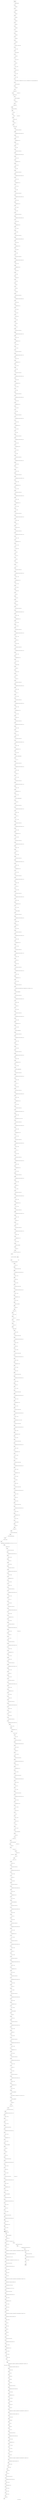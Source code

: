 digraph sec_out_mcs_connect_initial_pdu {
label="sec_out_mcs_connect_initial_pdu"
57976 [label="N57976\n(rp:83, ep:0)\nexit", shape="doublecircle"]
57977 [label="N57977\n(rp:729, ep:729)\nentry", shape="doublecircle"]
57977 -> 57979 [label="%3 = alloca %struct.stream*, align 8"]
57979 [label="N57979\n(rp:728, ep:728)", shape="circle"]
57979 -> 57980 [label="%4 = alloca i32, align 4"]
57980 [label="N57980\n(rp:727, ep:727)", shape="circle"]
57980 -> 57981 [label="%5 = alloca i32, align 4"]
57981 [label="N57981\n(rp:726, ep:726)", shape="circle"]
57981 -> 57982 [label="%6 = alloca i32, align 4"]
57982 [label="N57982\n(rp:725, ep:725)", shape="circle"]
57982 -> 57983 [label="%7 = alloca i32, align 4"]
57983 [label="N57983\n(rp:724, ep:724)", shape="circle"]
57983 -> 57984 [label="%8 = alloca i16, align 2"]
57984 [label="N57984\n(rp:723, ep:723)", shape="circle"]
57984 -> 57985 [label="%9 = alloca i16, align 2"]
57985 [label="N57985\n(rp:722, ep:722)", shape="circle"]
57985 -> 57986 [label="%10 = alloca i32, align 4"]
57986 [label="N57986\n(rp:721, ep:721)", shape="circle"]
57986 -> 57987 [label="%11 = alloca i32, align 4"]
57987 [label="N57987\n(rp:720, ep:720)", shape="circle"]
57987 -> 57988 [label="%12 = alloca i32, align 4"]
57988 [label="N57988\n(rp:719, ep:719)", shape="circle"]
57988 -> 57989 [label="%13 = alloca i32, align 4"]
57989 [label="N57989\n(rp:718, ep:718)", shape="circle"]
57989 -> 57990 [label="%14 = alloca i32, align 4"]
57990 [label="N57990\n(rp:717, ep:717)", shape="circle"]
57990 -> 57992 [label="store %struct.stream* %0, %struct.stream** %3, align 8"]
57992 [label="N57992\n(rp:716, ep:716)", shape="circle"]
57992 -> 57995 [label="store i32 %1, i32* %4, align 4"]
57995 [label="N57995\n(rp:715, ep:715)", shape="circle"]
57995 -> 57996 [label="%15 = load i32, i32* @g_dpi, align 4"]
57996 [label="N57996\n(rp:714, ep:714)", shape="circle"]
57996 -> 57997 [label="%16 = icmp sgt i32 %15, 0"]
57997 [label="N57997\n(rp:713, ep:713)", shape="circle"]
57997 -> 57998 [label="%17 = select i1 %16, i32 18, i32 0"]
57998 [label="N57998\n(rp:712, ep:712)", shape="circle"]
57998 -> 57999 [label="%18 = add i32 254, %17"]
57999 [label="N57999\n(rp:711, ep:711)", shape="circle"]
57999 -> 58002 [label="store i32 %18, i32* %5, align 4"]
58002 [label="N58002\n(rp:710, ep:710)", shape="circle"]
58002 -> 58004 [label="store i32 524289, i32* %7, align 4"]
58004 [label="N58004\n(rp:709, ep:709)", shape="circle"]
58004 -> 58006 [label="store i16 1, i16* %8, align 2"]
58006 [label="N58006\n(rp:708, ep:708)", shape="circle"]
58006 -> 58011 [label="store i16 11, i16* %9, align 2"]
58011 [label="N58011\n(rp:707, ep:707)", shape="circle"]
58011 -> 58012 [label="logger --@-- call void @logger(i32 4, i32 0, i8* getelementptr inbounds ([5 x i8], [5 x i8]* @.str.1.525, i32 0, i32 0), i8* getelementptr inbounds ([32 x i8], [32 x i8]* @__func__.sec_out_mcs_connect_initial_pdu, i32 0, i32 0))", style="dashed", color="blue"]
58012 [label="N58012\n(rp:706, ep:706)", shape="circle"]
58012 -> 58013 [label="%19 = load i32, i32* @g_rdp_version, align 4"]
58013 [label="N58013\n(rp:705, ep:705)", shape="circle"]
58013 -> 58014 [label="%20 = icmp uge i32 %19, 5"]
58014 [label="N58014\n(rp:704, ep:704)", shape="circle"]
58014 -> 58728 [label="[%20 = icmp uge i32 %19, 5]"]
58014 -> 58017 [label="[!(%20 = icmp uge i32 %19, 5)]"]
58017 [label="N58017\n(rp:702, ep:702)", shape="circle"]
58017 -> 58018 [label="%23 = load i32, i32* @g_num_channels, align 4"]
58018 [label="N58018\n(rp:701, ep:701)", shape="circle"]
58018 -> 58019 [label="%24 = icmp ugt i32 %23, 0"]
58019 [label="N58019\n(rp:700, ep:700)", shape="circle"]
58019 -> 58730 [label="[%24 = icmp ugt i32 %23, 0]"]
58019 -> 58027 [label="[!(%24 = icmp ugt i32 %23, 0)]"]
58021 [label="N58021\n(rp:698, ep:698)", shape="circle"]
58021 -> 58022 [label="%27 = mul i32 %26, 12"]
58022 [label="N58022\n(rp:697, ep:697)", shape="circle"]
58022 -> 58023 [label="%28 = add i32 %27, 8"]
58023 [label="N58023\n(rp:696, ep:696)", shape="circle"]
58023 -> 58024 [label="%29 = load i32, i32* %5, align 4"]
58024 [label="N58024\n(rp:695, ep:695)", shape="circle"]
58024 -> 58025 [label="%30 = add i32 %29, %28"]
58025 [label="N58025\n(rp:694, ep:694)", shape="circle"]
58025 -> 58027 [label="store i32 %30, i32* %5, align 4"]
58027 [label="N58027\n(rp:693, ep:693)", shape="circle"]
58027 -> 58028 [label="%32 = load %struct.stream*, %struct.stream** %3, align 8"]
58028 [label="N58028\n(rp:692, ep:692)", shape="circle"]
58028 -> 58029 [label="%33 = getelementptr inbounds %struct.stream, %struct.stream* %32, i32 0, i32 0"]
58029 [label="N58029\n(rp:691, ep:691)", shape="circle"]
58029 -> 58030 [label="%34 = load i8*, i8** %33, align 8"]
58030 [label="N58030\n(rp:690, ep:690)", shape="circle"]
58030 -> 58031 [label="%35 = getelementptr inbounds i8, i8* %34, i32 1"]
58031 [label="N58031\n(rp:689, ep:689)", shape="circle"]
58031 -> 58032 [label="store i8* %35, i8** %33, align 8"]
58032 [label="N58032\n(rp:688, ep:688)", shape="circle"]
58032 -> 58033 [label="store i8 0, i8* %34, align 1"]
58033 [label="N58033\n(rp:687, ep:687)", shape="circle"]
58033 -> 58034 [label="%36 = load %struct.stream*, %struct.stream** %3, align 8"]
58034 [label="N58034\n(rp:686, ep:686)", shape="circle"]
58034 -> 58035 [label="%37 = getelementptr inbounds %struct.stream, %struct.stream* %36, i32 0, i32 0"]
58035 [label="N58035\n(rp:685, ep:685)", shape="circle"]
58035 -> 58036 [label="%38 = load i8*, i8** %37, align 8"]
58036 [label="N58036\n(rp:684, ep:684)", shape="circle"]
58036 -> 58037 [label="%39 = getelementptr inbounds i8, i8* %38, i32 1"]
58037 [label="N58037\n(rp:683, ep:683)", shape="circle"]
58037 -> 58038 [label="store i8* %39, i8** %37, align 8"]
58038 [label="N58038\n(rp:682, ep:682)", shape="circle"]
58038 -> 58039 [label="store i8 5, i8* %38, align 1"]
58039 [label="N58039\n(rp:681, ep:681)", shape="circle"]
58039 -> 58040 [label="%40 = load %struct.stream*, %struct.stream** %3, align 8"]
58040 [label="N58040\n(rp:680, ep:680)", shape="circle"]
58040 -> 58041 [label="%41 = getelementptr inbounds %struct.stream, %struct.stream* %40, i32 0, i32 0"]
58041 [label="N58041\n(rp:679, ep:679)", shape="circle"]
58041 -> 58042 [label="%42 = load i8*, i8** %41, align 8"]
58042 [label="N58042\n(rp:678, ep:678)", shape="circle"]
58042 -> 58043 [label="%43 = getelementptr inbounds i8, i8* %42, i32 1"]
58043 [label="N58043\n(rp:677, ep:677)", shape="circle"]
58043 -> 58044 [label="store i8* %43, i8** %41, align 8"]
58044 [label="N58044\n(rp:676, ep:676)", shape="circle"]
58044 -> 58045 [label="store i8 0, i8* %42, align 1"]
58045 [label="N58045\n(rp:675, ep:675)", shape="circle"]
58045 -> 58046 [label="%44 = load %struct.stream*, %struct.stream** %3, align 8"]
58046 [label="N58046\n(rp:674, ep:674)", shape="circle"]
58046 -> 58047 [label="%45 = getelementptr inbounds %struct.stream, %struct.stream* %44, i32 0, i32 0"]
58047 [label="N58047\n(rp:673, ep:673)", shape="circle"]
58047 -> 58048 [label="%46 = load i8*, i8** %45, align 8"]
58048 [label="N58048\n(rp:672, ep:672)", shape="circle"]
58048 -> 58049 [label="%47 = getelementptr inbounds i8, i8* %46, i32 1"]
58049 [label="N58049\n(rp:671, ep:671)", shape="circle"]
58049 -> 58050 [label="store i8* %47, i8** %45, align 8"]
58050 [label="N58050\n(rp:670, ep:670)", shape="circle"]
58050 -> 58051 [label="store i8 20, i8* %46, align 1"]
58051 [label="N58051\n(rp:669, ep:669)", shape="circle"]
58051 -> 58052 [label="%48 = load %struct.stream*, %struct.stream** %3, align 8"]
58052 [label="N58052\n(rp:668, ep:668)", shape="circle"]
58052 -> 58053 [label="%49 = getelementptr inbounds %struct.stream, %struct.stream* %48, i32 0, i32 0"]
58053 [label="N58053\n(rp:667, ep:667)", shape="circle"]
58053 -> 58054 [label="%50 = load i8*, i8** %49, align 8"]
58054 [label="N58054\n(rp:666, ep:666)", shape="circle"]
58054 -> 58055 [label="%51 = getelementptr inbounds i8, i8* %50, i32 1"]
58055 [label="N58055\n(rp:665, ep:665)", shape="circle"]
58055 -> 58056 [label="store i8* %51, i8** %49, align 8"]
58056 [label="N58056\n(rp:664, ep:664)", shape="circle"]
58056 -> 58057 [label="store i8 124, i8* %50, align 1"]
58057 [label="N58057\n(rp:663, ep:663)", shape="circle"]
58057 -> 58058 [label="%52 = load %struct.stream*, %struct.stream** %3, align 8"]
58058 [label="N58058\n(rp:662, ep:662)", shape="circle"]
58058 -> 58059 [label="%53 = getelementptr inbounds %struct.stream, %struct.stream* %52, i32 0, i32 0"]
58059 [label="N58059\n(rp:661, ep:661)", shape="circle"]
58059 -> 58060 [label="%54 = load i8*, i8** %53, align 8"]
58060 [label="N58060\n(rp:660, ep:660)", shape="circle"]
58060 -> 58061 [label="%55 = getelementptr inbounds i8, i8* %54, i32 1"]
58061 [label="N58061\n(rp:659, ep:659)", shape="circle"]
58061 -> 58062 [label="store i8* %55, i8** %53, align 8"]
58062 [label="N58062\n(rp:658, ep:658)", shape="circle"]
58062 -> 58063 [label="store i8 0, i8* %54, align 1"]
58063 [label="N58063\n(rp:657, ep:657)", shape="circle"]
58063 -> 58064 [label="%56 = load %struct.stream*, %struct.stream** %3, align 8"]
58064 [label="N58064\n(rp:656, ep:656)", shape="circle"]
58064 -> 58065 [label="%57 = getelementptr inbounds %struct.stream, %struct.stream* %56, i32 0, i32 0"]
58065 [label="N58065\n(rp:655, ep:655)", shape="circle"]
58065 -> 58066 [label="%58 = load i8*, i8** %57, align 8"]
58066 [label="N58066\n(rp:654, ep:654)", shape="circle"]
58066 -> 58067 [label="%59 = getelementptr inbounds i8, i8* %58, i32 1"]
58067 [label="N58067\n(rp:653, ep:653)", shape="circle"]
58067 -> 58068 [label="store i8* %59, i8** %57, align 8"]
58068 [label="N58068\n(rp:652, ep:652)", shape="circle"]
58068 -> 58069 [label="store i8 1, i8* %58, align 1"]
58069 [label="N58069\n(rp:651, ep:651)", shape="circle"]
58069 -> 58070 [label="%60 = load i32, i32* %5, align 4"]
58070 [label="N58070\n(rp:650, ep:650)", shape="circle"]
58070 -> 58071 [label="%61 = or i32 %60, 32768"]
58071 [label="N58071\n(rp:649, ep:649)", shape="circle"]
58071 -> 58072 [label="%62 = ashr i32 %61, 8"]
58072 [label="N58072\n(rp:648, ep:648)", shape="circle"]
58072 -> 58073 [label="%63 = and i32 %62, 255"]
58073 [label="N58073\n(rp:647, ep:647)", shape="circle"]
58073 -> 58074 [label="%64 = trunc i32 %63 to i8"]
58074 [label="N58074\n(rp:646, ep:646)", shape="circle"]
58074 -> 58075 [label="%65 = load %struct.stream*, %struct.stream** %3, align 8"]
58075 [label="N58075\n(rp:645, ep:645)", shape="circle"]
58075 -> 58076 [label="%66 = getelementptr inbounds %struct.stream, %struct.stream* %65, i32 0, i32 0"]
58076 [label="N58076\n(rp:644, ep:644)", shape="circle"]
58076 -> 58077 [label="%67 = load i8*, i8** %66, align 8"]
58077 [label="N58077\n(rp:643, ep:643)", shape="circle"]
58077 -> 58078 [label="%68 = getelementptr inbounds i8, i8* %67, i32 1"]
58078 [label="N58078\n(rp:642, ep:642)", shape="circle"]
58078 -> 58079 [label="store i8* %68, i8** %66, align 8"]
58079 [label="N58079\n(rp:641, ep:641)", shape="circle"]
58079 -> 58080 [label="store i8 %64, i8* %67, align 1"]
58080 [label="N58080\n(rp:640, ep:640)", shape="circle"]
58080 -> 58081 [label="%69 = load i32, i32* %5, align 4"]
58081 [label="N58081\n(rp:639, ep:639)", shape="circle"]
58081 -> 58082 [label="%70 = or i32 %69, 32768"]
58082 [label="N58082\n(rp:638, ep:638)", shape="circle"]
58082 -> 58083 [label="%71 = and i32 %70, 255"]
58083 [label="N58083\n(rp:637, ep:637)", shape="circle"]
58083 -> 58084 [label="%72 = trunc i32 %71 to i8"]
58084 [label="N58084\n(rp:636, ep:636)", shape="circle"]
58084 -> 58085 [label="%73 = load %struct.stream*, %struct.stream** %3, align 8"]
58085 [label="N58085\n(rp:635, ep:635)", shape="circle"]
58085 -> 58086 [label="%74 = getelementptr inbounds %struct.stream, %struct.stream* %73, i32 0, i32 0"]
58086 [label="N58086\n(rp:634, ep:634)", shape="circle"]
58086 -> 58087 [label="%75 = load i8*, i8** %74, align 8"]
58087 [label="N58087\n(rp:633, ep:633)", shape="circle"]
58087 -> 58088 [label="%76 = getelementptr inbounds i8, i8* %75, i32 1"]
58088 [label="N58088\n(rp:632, ep:632)", shape="circle"]
58088 -> 58089 [label="store i8* %76, i8** %74, align 8"]
58089 [label="N58089\n(rp:631, ep:631)", shape="circle"]
58089 -> 58090 [label="store i8 %72, i8* %75, align 1"]
58090 [label="N58090\n(rp:630, ep:630)", shape="circle"]
58090 -> 58091 [label="%77 = load %struct.stream*, %struct.stream** %3, align 8"]
58091 [label="N58091\n(rp:629, ep:629)", shape="circle"]
58091 -> 58092 [label="%78 = getelementptr inbounds %struct.stream, %struct.stream* %77, i32 0, i32 0"]
58092 [label="N58092\n(rp:628, ep:628)", shape="circle"]
58092 -> 58093 [label="%79 = load i8*, i8** %78, align 8"]
58093 [label="N58093\n(rp:627, ep:627)", shape="circle"]
58093 -> 58094 [label="%80 = getelementptr inbounds i8, i8* %79, i32 1"]
58094 [label="N58094\n(rp:626, ep:626)", shape="circle"]
58094 -> 58095 [label="store i8* %80, i8** %78, align 8"]
58095 [label="N58095\n(rp:625, ep:625)", shape="circle"]
58095 -> 58096 [label="store i8 0, i8* %79, align 1"]
58096 [label="N58096\n(rp:624, ep:624)", shape="circle"]
58096 -> 58097 [label="%81 = load %struct.stream*, %struct.stream** %3, align 8"]
58097 [label="N58097\n(rp:623, ep:623)", shape="circle"]
58097 -> 58098 [label="%82 = getelementptr inbounds %struct.stream, %struct.stream* %81, i32 0, i32 0"]
58098 [label="N58098\n(rp:622, ep:622)", shape="circle"]
58098 -> 58099 [label="%83 = load i8*, i8** %82, align 8"]
58099 [label="N58099\n(rp:621, ep:621)", shape="circle"]
58099 -> 58100 [label="%84 = getelementptr inbounds i8, i8* %83, i32 1"]
58100 [label="N58100\n(rp:620, ep:620)", shape="circle"]
58100 -> 58101 [label="store i8* %84, i8** %82, align 8"]
58101 [label="N58101\n(rp:619, ep:619)", shape="circle"]
58101 -> 58102 [label="store i8 8, i8* %83, align 1"]
58102 [label="N58102\n(rp:618, ep:618)", shape="circle"]
58102 -> 58103 [label="%85 = load %struct.stream*, %struct.stream** %3, align 8"]
58103 [label="N58103\n(rp:617, ep:617)", shape="circle"]
58103 -> 58104 [label="%86 = getelementptr inbounds %struct.stream, %struct.stream* %85, i32 0, i32 0"]
58104 [label="N58104\n(rp:616, ep:616)", shape="circle"]
58104 -> 58105 [label="%87 = load i8*, i8** %86, align 8"]
58105 [label="N58105\n(rp:615, ep:615)", shape="circle"]
58105 -> 58106 [label="%88 = getelementptr inbounds i8, i8* %87, i32 1"]
58106 [label="N58106\n(rp:614, ep:614)", shape="circle"]
58106 -> 58107 [label="store i8* %88, i8** %86, align 8"]
58107 [label="N58107\n(rp:613, ep:613)", shape="circle"]
58107 -> 58108 [label="store i8 0, i8* %87, align 1"]
58108 [label="N58108\n(rp:612, ep:612)", shape="circle"]
58108 -> 58109 [label="%89 = load %struct.stream*, %struct.stream** %3, align 8"]
58109 [label="N58109\n(rp:611, ep:611)", shape="circle"]
58109 -> 58110 [label="%90 = getelementptr inbounds %struct.stream, %struct.stream* %89, i32 0, i32 0"]
58110 [label="N58110\n(rp:610, ep:610)", shape="circle"]
58110 -> 58111 [label="%91 = load i8*, i8** %90, align 8"]
58111 [label="N58111\n(rp:609, ep:609)", shape="circle"]
58111 -> 58112 [label="%92 = getelementptr inbounds i8, i8* %91, i32 1"]
58112 [label="N58112\n(rp:608, ep:608)", shape="circle"]
58112 -> 58113 [label="store i8* %92, i8** %90, align 8"]
58113 [label="N58113\n(rp:607, ep:607)", shape="circle"]
58113 -> 58114 [label="store i8 16, i8* %91, align 1"]
58114 [label="N58114\n(rp:606, ep:606)", shape="circle"]
58114 -> 58115 [label="%93 = load %struct.stream*, %struct.stream** %3, align 8"]
58115 [label="N58115\n(rp:605, ep:605)", shape="circle"]
58115 -> 58116 [label="%94 = getelementptr inbounds %struct.stream, %struct.stream* %93, i32 0, i32 0"]
58116 [label="N58116\n(rp:604, ep:604)", shape="circle"]
58116 -> 58117 [label="%95 = load i8*, i8** %94, align 8"]
58117 [label="N58117\n(rp:603, ep:603)", shape="circle"]
58117 -> 58118 [label="%96 = getelementptr inbounds i8, i8* %95, i32 1"]
58118 [label="N58118\n(rp:602, ep:602)", shape="circle"]
58118 -> 58119 [label="store i8* %96, i8** %94, align 8"]
58119 [label="N58119\n(rp:601, ep:601)", shape="circle"]
58119 -> 58120 [label="store i8 0, i8* %95, align 1"]
58120 [label="N58120\n(rp:600, ep:600)", shape="circle"]
58120 -> 58121 [label="%97 = load %struct.stream*, %struct.stream** %3, align 8"]
58121 [label="N58121\n(rp:599, ep:599)", shape="circle"]
58121 -> 58122 [label="%98 = getelementptr inbounds %struct.stream, %struct.stream* %97, i32 0, i32 0"]
58122 [label="N58122\n(rp:598, ep:598)", shape="circle"]
58122 -> 58123 [label="%99 = load i8*, i8** %98, align 8"]
58123 [label="N58123\n(rp:597, ep:597)", shape="circle"]
58123 -> 58124 [label="%100 = bitcast i8* %99 to i16*"]
58124 [label="N58124\n(rp:596, ep:596)", shape="circle"]
58124 -> 58125 [label="store i16 -16383, i16* %100, align 2"]
58125 [label="N58125\n(rp:595, ep:595)", shape="circle"]
58125 -> 58126 [label="%101 = load %struct.stream*, %struct.stream** %3, align 8"]
58126 [label="N58126\n(rp:594, ep:594)", shape="circle"]
58126 -> 58127 [label="%102 = getelementptr inbounds %struct.stream, %struct.stream* %101, i32 0, i32 0"]
58127 [label="N58127\n(rp:593, ep:593)", shape="circle"]
58127 -> 58128 [label="%103 = load i8*, i8** %102, align 8"]
58128 [label="N58128\n(rp:592, ep:592)", shape="circle"]
58128 -> 58129 [label="%104 = getelementptr inbounds i8, i8* %103, i64 2"]
58129 [label="N58129\n(rp:591, ep:591)", shape="circle"]
58129 -> 58130 [label="store i8* %104, i8** %102, align 8"]
58130 [label="N58130\n(rp:590, ep:590)", shape="circle"]
58130 -> 58131 [label="%105 = load %struct.stream*, %struct.stream** %3, align 8"]
58131 [label="N58131\n(rp:589, ep:589)", shape="circle"]
58131 -> 58132 [label="%106 = getelementptr inbounds %struct.stream, %struct.stream* %105, i32 0, i32 0"]
58132 [label="N58132\n(rp:588, ep:588)", shape="circle"]
58132 -> 58133 [label="%107 = load i8*, i8** %106, align 8"]
58133 [label="N58133\n(rp:587, ep:587)", shape="circle"]
58133 -> 58134 [label="%108 = getelementptr inbounds i8, i8* %107, i32 1"]
58134 [label="N58134\n(rp:586, ep:586)", shape="circle"]
58134 -> 58135 [label="store i8* %108, i8** %106, align 8"]
58135 [label="N58135\n(rp:585, ep:585)", shape="circle"]
58135 -> 58136 [label="store i8 0, i8* %107, align 1"]
58136 [label="N58136\n(rp:584, ep:584)", shape="circle"]
58136 -> 58137 [label="%109 = load %struct.stream*, %struct.stream** %3, align 8"]
58137 [label="N58137\n(rp:583, ep:583)", shape="circle"]
58137 -> 58138 [label="%110 = getelementptr inbounds %struct.stream, %struct.stream* %109, i32 0, i32 0"]
58138 [label="N58138\n(rp:582, ep:582)", shape="circle"]
58138 -> 58139 [label="%111 = load i8*, i8** %110, align 8"]
58139 [label="N58139\n(rp:581, ep:581)", shape="circle"]
58139 -> 58140 [label="%112 = bitcast i8* %111 to i32*"]
58140 [label="N58140\n(rp:580, ep:580)", shape="circle"]
58140 -> 58141 [label="store i32 1633908036, i32* %112, align 4"]
58141 [label="N58141\n(rp:579, ep:579)", shape="circle"]
58141 -> 58142 [label="%113 = load %struct.stream*, %struct.stream** %3, align 8"]
58142 [label="N58142\n(rp:578, ep:578)", shape="circle"]
58142 -> 58143 [label="%114 = getelementptr inbounds %struct.stream, %struct.stream* %113, i32 0, i32 0"]
58143 [label="N58143\n(rp:577, ep:577)", shape="circle"]
58143 -> 58144 [label="%115 = load i8*, i8** %114, align 8"]
58144 [label="N58144\n(rp:576, ep:576)", shape="circle"]
58144 -> 58145 [label="%116 = getelementptr inbounds i8, i8* %115, i64 4"]
58145 [label="N58145\n(rp:575, ep:575)", shape="circle"]
58145 -> 58146 [label="store i8* %116, i8** %114, align 8"]
58146 [label="N58146\n(rp:574, ep:574)", shape="circle"]
58146 -> 58147 [label="%117 = load i32, i32* %5, align 4"]
58147 [label="N58147\n(rp:573, ep:573)", shape="circle"]
58147 -> 58148 [label="%118 = sub i32 %117, 14"]
58148 [label="N58148\n(rp:572, ep:572)", shape="circle"]
58148 -> 58149 [label="%119 = or i32 %118, 32768"]
58149 [label="N58149\n(rp:571, ep:571)", shape="circle"]
58149 -> 58150 [label="%120 = ashr i32 %119, 8"]
58150 [label="N58150\n(rp:570, ep:570)", shape="circle"]
58150 -> 58151 [label="%121 = and i32 %120, 255"]
58151 [label="N58151\n(rp:569, ep:569)", shape="circle"]
58151 -> 58152 [label="%122 = trunc i32 %121 to i8"]
58152 [label="N58152\n(rp:568, ep:568)", shape="circle"]
58152 -> 58153 [label="%123 = load %struct.stream*, %struct.stream** %3, align 8"]
58153 [label="N58153\n(rp:567, ep:567)", shape="circle"]
58153 -> 58154 [label="%124 = getelementptr inbounds %struct.stream, %struct.stream* %123, i32 0, i32 0"]
58154 [label="N58154\n(rp:566, ep:566)", shape="circle"]
58154 -> 58155 [label="%125 = load i8*, i8** %124, align 8"]
58155 [label="N58155\n(rp:565, ep:565)", shape="circle"]
58155 -> 58156 [label="%126 = getelementptr inbounds i8, i8* %125, i32 1"]
58156 [label="N58156\n(rp:564, ep:564)", shape="circle"]
58156 -> 58157 [label="store i8* %126, i8** %124, align 8"]
58157 [label="N58157\n(rp:563, ep:563)", shape="circle"]
58157 -> 58158 [label="store i8 %122, i8* %125, align 1"]
58158 [label="N58158\n(rp:562, ep:562)", shape="circle"]
58158 -> 58159 [label="%127 = load i32, i32* %5, align 4"]
58159 [label="N58159\n(rp:561, ep:561)", shape="circle"]
58159 -> 58160 [label="%128 = sub i32 %127, 14"]
58160 [label="N58160\n(rp:560, ep:560)", shape="circle"]
58160 -> 58161 [label="%129 = or i32 %128, 32768"]
58161 [label="N58161\n(rp:559, ep:559)", shape="circle"]
58161 -> 58162 [label="%130 = and i32 %129, 255"]
58162 [label="N58162\n(rp:558, ep:558)", shape="circle"]
58162 -> 58163 [label="%131 = trunc i32 %130 to i8"]
58163 [label="N58163\n(rp:557, ep:557)", shape="circle"]
58163 -> 58164 [label="%132 = load %struct.stream*, %struct.stream** %3, align 8"]
58164 [label="N58164\n(rp:556, ep:556)", shape="circle"]
58164 -> 58165 [label="%133 = getelementptr inbounds %struct.stream, %struct.stream* %132, i32 0, i32 0"]
58165 [label="N58165\n(rp:555, ep:555)", shape="circle"]
58165 -> 58166 [label="%134 = load i8*, i8** %133, align 8"]
58166 [label="N58166\n(rp:554, ep:554)", shape="circle"]
58166 -> 58167 [label="%135 = getelementptr inbounds i8, i8* %134, i32 1"]
58167 [label="N58167\n(rp:553, ep:553)", shape="circle"]
58167 -> 58168 [label="store i8* %135, i8** %133, align 8"]
58168 [label="N58168\n(rp:552, ep:552)", shape="circle"]
58168 -> 58169 [label="store i8 %131, i8* %134, align 1"]
58169 [label="N58169\n(rp:551, ep:551)", shape="circle"]
58169 -> 58170 [label="%136 = load %struct.stream*, %struct.stream** %3, align 8"]
58170 [label="N58170\n(rp:550, ep:550)", shape="circle"]
58170 -> 58171 [label="%137 = getelementptr inbounds %struct.stream, %struct.stream* %136, i32 0, i32 0"]
58171 [label="N58171\n(rp:549, ep:549)", shape="circle"]
58171 -> 58172 [label="%138 = load i8*, i8** %137, align 8"]
58172 [label="N58172\n(rp:548, ep:548)", shape="circle"]
58172 -> 58173 [label="%139 = bitcast i8* %138 to i16*"]
58173 [label="N58173\n(rp:547, ep:547)", shape="circle"]
58173 -> 58174 [label="store i16 -16383, i16* %139, align 2"]
58174 [label="N58174\n(rp:546, ep:546)", shape="circle"]
58174 -> 58175 [label="%140 = load %struct.stream*, %struct.stream** %3, align 8"]
58175 [label="N58175\n(rp:545, ep:545)", shape="circle"]
58175 -> 58176 [label="%141 = getelementptr inbounds %struct.stream, %struct.stream* %140, i32 0, i32 0"]
58176 [label="N58176\n(rp:544, ep:544)", shape="circle"]
58176 -> 58177 [label="%142 = load i8*, i8** %141, align 8"]
58177 [label="N58177\n(rp:543, ep:543)", shape="circle"]
58177 -> 58178 [label="%143 = getelementptr inbounds i8, i8* %142, i64 2"]
58178 [label="N58178\n(rp:542, ep:542)", shape="circle"]
58178 -> 58179 [label="store i8* %143, i8** %141, align 8"]
58179 [label="N58179\n(rp:541, ep:541)", shape="circle"]
58179 -> 58180 [label="%144 = load i32, i32* @g_dpi, align 4"]
58180 [label="N58180\n(rp:540, ep:540)", shape="circle"]
58180 -> 58181 [label="%145 = icmp sgt i32 %144, 0"]
58181 [label="N58181\n(rp:539, ep:539)", shape="circle"]
58181 -> 58182 [label="%146 = select i1 %145, i32 18, i32 0"]
58182 [label="N58182\n(rp:538, ep:538)", shape="circle"]
58182 -> 58183 [label="%147 = add i32 216, %146"]
58183 [label="N58183\n(rp:537, ep:537)", shape="circle"]
58183 -> 58184 [label="%148 = trunc i32 %147 to i16"]
58184 [label="N58184\n(rp:536, ep:536)", shape="circle"]
58184 -> 58185 [label="%149 = load %struct.stream*, %struct.stream** %3, align 8"]
58185 [label="N58185\n(rp:535, ep:535)", shape="circle"]
58185 -> 58186 [label="%150 = getelementptr inbounds %struct.stream, %struct.stream* %149, i32 0, i32 0"]
58186 [label="N58186\n(rp:534, ep:534)", shape="circle"]
58186 -> 58187 [label="%151 = load i8*, i8** %150, align 8"]
58187 [label="N58187\n(rp:533, ep:533)", shape="circle"]
58187 -> 58188 [label="%152 = bitcast i8* %151 to i16*"]
58188 [label="N58188\n(rp:532, ep:532)", shape="circle"]
58188 -> 58189 [label="store i16 %148, i16* %152, align 2"]
58189 [label="N58189\n(rp:531, ep:531)", shape="circle"]
58189 -> 58190 [label="%153 = load %struct.stream*, %struct.stream** %3, align 8"]
58190 [label="N58190\n(rp:530, ep:530)", shape="circle"]
58190 -> 58191 [label="%154 = getelementptr inbounds %struct.stream, %struct.stream* %153, i32 0, i32 0"]
58191 [label="N58191\n(rp:529, ep:529)", shape="circle"]
58191 -> 58192 [label="%155 = load i8*, i8** %154, align 8"]
58192 [label="N58192\n(rp:528, ep:528)", shape="circle"]
58192 -> 58193 [label="%156 = getelementptr inbounds i8, i8* %155, i64 2"]
58193 [label="N58193\n(rp:527, ep:527)", shape="circle"]
58193 -> 58194 [label="store i8* %156, i8** %154, align 8"]
58194 [label="N58194\n(rp:526, ep:526)", shape="circle"]
58194 -> 58195 [label="%157 = load i32, i32* %7, align 4"]
58195 [label="N58195\n(rp:525, ep:525)", shape="circle"]
58195 -> 58196 [label="%158 = load %struct.stream*, %struct.stream** %3, align 8"]
58196 [label="N58196\n(rp:524, ep:524)", shape="circle"]
58196 -> 58197 [label="%159 = getelementptr inbounds %struct.stream, %struct.stream* %158, i32 0, i32 0"]
58197 [label="N58197\n(rp:523, ep:523)", shape="circle"]
58197 -> 58198 [label="%160 = load i8*, i8** %159, align 8"]
58198 [label="N58198\n(rp:522, ep:522)", shape="circle"]
58198 -> 58199 [label="%161 = bitcast i8* %160 to i32*"]
58199 [label="N58199\n(rp:521, ep:521)", shape="circle"]
58199 -> 58200 [label="store i32 %157, i32* %161, align 4"]
58200 [label="N58200\n(rp:520, ep:520)", shape="circle"]
58200 -> 58201 [label="%162 = load %struct.stream*, %struct.stream** %3, align 8"]
58201 [label="N58201\n(rp:519, ep:519)", shape="circle"]
58201 -> 58202 [label="%163 = getelementptr inbounds %struct.stream, %struct.stream* %162, i32 0, i32 0"]
58202 [label="N58202\n(rp:518, ep:518)", shape="circle"]
58202 -> 58203 [label="%164 = load i8*, i8** %163, align 8"]
58203 [label="N58203\n(rp:517, ep:517)", shape="circle"]
58203 -> 58204 [label="%165 = getelementptr inbounds i8, i8* %164, i64 4"]
58204 [label="N58204\n(rp:516, ep:516)", shape="circle"]
58204 -> 58205 [label="store i8* %165, i8** %163, align 8"]
58205 [label="N58205\n(rp:515, ep:515)", shape="circle"]
58205 -> 58206 [label="%166 = load i32, i32* @g_requested_session_width, align 4"]
58206 [label="N58206\n(rp:514, ep:514)", shape="circle"]
58206 -> 58207 [label="%167 = trunc i32 %166 to i16"]
58207 [label="N58207\n(rp:513, ep:513)", shape="circle"]
58207 -> 58208 [label="%168 = load %struct.stream*, %struct.stream** %3, align 8"]
58208 [label="N58208\n(rp:512, ep:512)", shape="circle"]
58208 -> 58209 [label="%169 = getelementptr inbounds %struct.stream, %struct.stream* %168, i32 0, i32 0"]
58209 [label="N58209\n(rp:511, ep:511)", shape="circle"]
58209 -> 58210 [label="%170 = load i8*, i8** %169, align 8"]
58210 [label="N58210\n(rp:510, ep:510)", shape="circle"]
58210 -> 58211 [label="%171 = bitcast i8* %170 to i16*"]
58211 [label="N58211\n(rp:509, ep:509)", shape="circle"]
58211 -> 58212 [label="store i16 %167, i16* %171, align 2"]
58212 [label="N58212\n(rp:508, ep:508)", shape="circle"]
58212 -> 58213 [label="%172 = load %struct.stream*, %struct.stream** %3, align 8"]
58213 [label="N58213\n(rp:507, ep:507)", shape="circle"]
58213 -> 58214 [label="%173 = getelementptr inbounds %struct.stream, %struct.stream* %172, i32 0, i32 0"]
58214 [label="N58214\n(rp:506, ep:506)", shape="circle"]
58214 -> 58215 [label="%174 = load i8*, i8** %173, align 8"]
58215 [label="N58215\n(rp:505, ep:505)", shape="circle"]
58215 -> 58216 [label="%175 = getelementptr inbounds i8, i8* %174, i64 2"]
58216 [label="N58216\n(rp:504, ep:504)", shape="circle"]
58216 -> 58217 [label="store i8* %175, i8** %173, align 8"]
58217 [label="N58217\n(rp:503, ep:503)", shape="circle"]
58217 -> 58218 [label="%176 = load i32, i32* @g_requested_session_height, align 4"]
58218 [label="N58218\n(rp:502, ep:502)", shape="circle"]
58218 -> 58219 [label="%177 = trunc i32 %176 to i16"]
58219 [label="N58219\n(rp:501, ep:501)", shape="circle"]
58219 -> 58220 [label="%178 = load %struct.stream*, %struct.stream** %3, align 8"]
58220 [label="N58220\n(rp:500, ep:500)", shape="circle"]
58220 -> 58221 [label="%179 = getelementptr inbounds %struct.stream, %struct.stream* %178, i32 0, i32 0"]
58221 [label="N58221\n(rp:499, ep:499)", shape="circle"]
58221 -> 58222 [label="%180 = load i8*, i8** %179, align 8"]
58222 [label="N58222\n(rp:498, ep:498)", shape="circle"]
58222 -> 58223 [label="%181 = bitcast i8* %180 to i16*"]
58223 [label="N58223\n(rp:497, ep:497)", shape="circle"]
58223 -> 58224 [label="store i16 %177, i16* %181, align 2"]
58224 [label="N58224\n(rp:496, ep:496)", shape="circle"]
58224 -> 58225 [label="%182 = load %struct.stream*, %struct.stream** %3, align 8"]
58225 [label="N58225\n(rp:495, ep:495)", shape="circle"]
58225 -> 58226 [label="%183 = getelementptr inbounds %struct.stream, %struct.stream* %182, i32 0, i32 0"]
58226 [label="N58226\n(rp:494, ep:494)", shape="circle"]
58226 -> 58227 [label="%184 = load i8*, i8** %183, align 8"]
58227 [label="N58227\n(rp:493, ep:493)", shape="circle"]
58227 -> 58228 [label="%185 = getelementptr inbounds i8, i8* %184, i64 2"]
58228 [label="N58228\n(rp:492, ep:492)", shape="circle"]
58228 -> 58229 [label="store i8* %185, i8** %183, align 8"]
58229 [label="N58229\n(rp:491, ep:491)", shape="circle"]
58229 -> 58230 [label="%186 = load %struct.stream*, %struct.stream** %3, align 8"]
58230 [label="N58230\n(rp:490, ep:490)", shape="circle"]
58230 -> 58231 [label="%187 = getelementptr inbounds %struct.stream, %struct.stream* %186, i32 0, i32 0"]
58231 [label="N58231\n(rp:489, ep:489)", shape="circle"]
58231 -> 58232 [label="%188 = load i8*, i8** %187, align 8"]
58232 [label="N58232\n(rp:488, ep:488)", shape="circle"]
58232 -> 58233 [label="%189 = bitcast i8* %188 to i16*"]
58233 [label="N58233\n(rp:487, ep:487)", shape="circle"]
58233 -> 58234 [label="store i16 -13823, i16* %189, align 2"]
58234 [label="N58234\n(rp:486, ep:486)", shape="circle"]
58234 -> 58235 [label="%190 = load %struct.stream*, %struct.stream** %3, align 8"]
58235 [label="N58235\n(rp:485, ep:485)", shape="circle"]
58235 -> 58236 [label="%191 = getelementptr inbounds %struct.stream, %struct.stream* %190, i32 0, i32 0"]
58236 [label="N58236\n(rp:484, ep:484)", shape="circle"]
58236 -> 58237 [label="%192 = load i8*, i8** %191, align 8"]
58237 [label="N58237\n(rp:483, ep:483)", shape="circle"]
58237 -> 58238 [label="%193 = getelementptr inbounds i8, i8* %192, i64 2"]
58238 [label="N58238\n(rp:482, ep:482)", shape="circle"]
58238 -> 58239 [label="store i8* %193, i8** %191, align 8"]
58239 [label="N58239\n(rp:481, ep:481)", shape="circle"]
58239 -> 58240 [label="%194 = load %struct.stream*, %struct.stream** %3, align 8"]
58240 [label="N58240\n(rp:480, ep:480)", shape="circle"]
58240 -> 58241 [label="%195 = getelementptr inbounds %struct.stream, %struct.stream* %194, i32 0, i32 0"]
58241 [label="N58241\n(rp:479, ep:479)", shape="circle"]
58241 -> 58242 [label="%196 = load i8*, i8** %195, align 8"]
58242 [label="N58242\n(rp:478, ep:478)", shape="circle"]
58242 -> 58243 [label="%197 = bitcast i8* %196 to i16*"]
58243 [label="N58243\n(rp:477, ep:477)", shape="circle"]
58243 -> 58244 [label="store i16 -22013, i16* %197, align 2"]
58244 [label="N58244\n(rp:476, ep:476)", shape="circle"]
58244 -> 58245 [label="%198 = load %struct.stream*, %struct.stream** %3, align 8"]
58245 [label="N58245\n(rp:475, ep:475)", shape="circle"]
58245 -> 58246 [label="%199 = getelementptr inbounds %struct.stream, %struct.stream* %198, i32 0, i32 0"]
58246 [label="N58246\n(rp:474, ep:474)", shape="circle"]
58246 -> 58247 [label="%200 = load i8*, i8** %199, align 8"]
58247 [label="N58247\n(rp:473, ep:473)", shape="circle"]
58247 -> 58248 [label="%201 = getelementptr inbounds i8, i8* %200, i64 2"]
58248 [label="N58248\n(rp:472, ep:472)", shape="circle"]
58248 -> 58249 [label="store i8* %201, i8** %199, align 8"]
58249 [label="N58249\n(rp:471, ep:471)", shape="circle"]
58249 -> 58250 [label="%202 = load i32, i32* @g_keylayout, align 4"]
58250 [label="N58250\n(rp:470, ep:470)", shape="circle"]
58250 -> 58251 [label="%203 = load %struct.stream*, %struct.stream** %3, align 8"]
58251 [label="N58251\n(rp:469, ep:469)", shape="circle"]
58251 -> 58252 [label="%204 = getelementptr inbounds %struct.stream, %struct.stream* %203, i32 0, i32 0"]
58252 [label="N58252\n(rp:468, ep:468)", shape="circle"]
58252 -> 58253 [label="%205 = load i8*, i8** %204, align 8"]
58253 [label="N58253\n(rp:467, ep:467)", shape="circle"]
58253 -> 58254 [label="%206 = bitcast i8* %205 to i32*"]
58254 [label="N58254\n(rp:466, ep:466)", shape="circle"]
58254 -> 58255 [label="store i32 %202, i32* %206, align 4"]
58255 [label="N58255\n(rp:465, ep:465)", shape="circle"]
58255 -> 58256 [label="%207 = load %struct.stream*, %struct.stream** %3, align 8"]
58256 [label="N58256\n(rp:464, ep:464)", shape="circle"]
58256 -> 58257 [label="%208 = getelementptr inbounds %struct.stream, %struct.stream* %207, i32 0, i32 0"]
58257 [label="N58257\n(rp:463, ep:463)", shape="circle"]
58257 -> 58258 [label="%209 = load i8*, i8** %208, align 8"]
58258 [label="N58258\n(rp:462, ep:462)", shape="circle"]
58258 -> 58259 [label="%210 = getelementptr inbounds i8, i8* %209, i64 4"]
58259 [label="N58259\n(rp:461, ep:461)", shape="circle"]
58259 -> 58260 [label="store i8* %210, i8** %208, align 8"]
58260 [label="N58260\n(rp:460, ep:460)", shape="circle"]
58260 -> 58261 [label="%211 = load %struct.stream*, %struct.stream** %3, align 8"]
58261 [label="N58261\n(rp:459, ep:459)", shape="circle"]
58261 -> 58262 [label="%212 = getelementptr inbounds %struct.stream, %struct.stream* %211, i32 0, i32 0"]
58262 [label="N58262\n(rp:458, ep:458)", shape="circle"]
58262 -> 58263 [label="%213 = load i8*, i8** %212, align 8"]
58263 [label="N58263\n(rp:457, ep:457)", shape="circle"]
58263 -> 58264 [label="%214 = bitcast i8* %213 to i32*"]
58264 [label="N58264\n(rp:456, ep:456)", shape="circle"]
58264 -> 58265 [label="store i32 2600, i32* %214, align 4"]
58265 [label="N58265\n(rp:455, ep:455)", shape="circle"]
58265 -> 58266 [label="%215 = load %struct.stream*, %struct.stream** %3, align 8"]
58266 [label="N58266\n(rp:454, ep:454)", shape="circle"]
58266 -> 58267 [label="%216 = getelementptr inbounds %struct.stream, %struct.stream* %215, i32 0, i32 0"]
58267 [label="N58267\n(rp:453, ep:453)", shape="circle"]
58267 -> 58268 [label="%217 = load i8*, i8** %216, align 8"]
58268 [label="N58268\n(rp:452, ep:452)", shape="circle"]
58268 -> 58269 [label="%218 = getelementptr inbounds i8, i8* %217, i64 4"]
58269 [label="N58269\n(rp:451, ep:451)", shape="circle"]
58269 -> 58270 [label="store i8* %218, i8** %216, align 8"]
58270 [label="N58270\n(rp:450, ep:450)", shape="circle"]
58270 -> 58271 [label="%219 = load %struct.stream*, %struct.stream** %3, align 8"]
58271 [label="N58271\n(rp:449, ep:449)", shape="circle"]
58271 -> 58272 [label="out_utf16s_padded --@-- call void @out_utf16s_padded(%struct.stream* %219, i8* getelementptr inbounds ([16 x i8], [16 x i8]* @g_hostname, i32 0, i32 0), i64 32, i8 0)", style="dashed", color="blue"]
58272 [label="N58272\n(rp:448, ep:448)", shape="circle"]
58272 -> 58273 [label="%220 = load i32, i32* @g_keyboard_type, align 4"]
58273 [label="N58273\n(rp:447, ep:447)", shape="circle"]
58273 -> 58274 [label="%221 = load %struct.stream*, %struct.stream** %3, align 8"]
58274 [label="N58274\n(rp:446, ep:446)", shape="circle"]
58274 -> 58275 [label="%222 = getelementptr inbounds %struct.stream, %struct.stream* %221, i32 0, i32 0"]
58275 [label="N58275\n(rp:445, ep:445)", shape="circle"]
58275 -> 58276 [label="%223 = load i8*, i8** %222, align 8"]
58276 [label="N58276\n(rp:444, ep:444)", shape="circle"]
58276 -> 58277 [label="%224 = bitcast i8* %223 to i32*"]
58277 [label="N58277\n(rp:443, ep:443)", shape="circle"]
58277 -> 58278 [label="store i32 %220, i32* %224, align 4"]
58278 [label="N58278\n(rp:442, ep:442)", shape="circle"]
58278 -> 58279 [label="%225 = load %struct.stream*, %struct.stream** %3, align 8"]
58279 [label="N58279\n(rp:441, ep:441)", shape="circle"]
58279 -> 58280 [label="%226 = getelementptr inbounds %struct.stream, %struct.stream* %225, i32 0, i32 0"]
58280 [label="N58280\n(rp:440, ep:440)", shape="circle"]
58280 -> 58281 [label="%227 = load i8*, i8** %226, align 8"]
58281 [label="N58281\n(rp:439, ep:439)", shape="circle"]
58281 -> 58282 [label="%228 = getelementptr inbounds i8, i8* %227, i64 4"]
58282 [label="N58282\n(rp:438, ep:438)", shape="circle"]
58282 -> 58283 [label="store i8* %228, i8** %226, align 8"]
58283 [label="N58283\n(rp:437, ep:437)", shape="circle"]
58283 -> 58284 [label="%229 = load i32, i32* @g_keyboard_subtype, align 4"]
58284 [label="N58284\n(rp:436, ep:436)", shape="circle"]
58284 -> 58285 [label="%230 = load %struct.stream*, %struct.stream** %3, align 8"]
58285 [label="N58285\n(rp:435, ep:435)", shape="circle"]
58285 -> 58286 [label="%231 = getelementptr inbounds %struct.stream, %struct.stream* %230, i32 0, i32 0"]
58286 [label="N58286\n(rp:434, ep:434)", shape="circle"]
58286 -> 58287 [label="%232 = load i8*, i8** %231, align 8"]
58287 [label="N58287\n(rp:433, ep:433)", shape="circle"]
58287 -> 58288 [label="%233 = bitcast i8* %232 to i32*"]
58288 [label="N58288\n(rp:432, ep:432)", shape="circle"]
58288 -> 58289 [label="store i32 %229, i32* %233, align 4"]
58289 [label="N58289\n(rp:431, ep:431)", shape="circle"]
58289 -> 58290 [label="%234 = load %struct.stream*, %struct.stream** %3, align 8"]
58290 [label="N58290\n(rp:430, ep:430)", shape="circle"]
58290 -> 58291 [label="%235 = getelementptr inbounds %struct.stream, %struct.stream* %234, i32 0, i32 0"]
58291 [label="N58291\n(rp:429, ep:429)", shape="circle"]
58291 -> 58292 [label="%236 = load i8*, i8** %235, align 8"]
58292 [label="N58292\n(rp:428, ep:428)", shape="circle"]
58292 -> 58293 [label="%237 = getelementptr inbounds i8, i8* %236, i64 4"]
58293 [label="N58293\n(rp:427, ep:427)", shape="circle"]
58293 -> 58294 [label="store i8* %237, i8** %235, align 8"]
58294 [label="N58294\n(rp:426, ep:426)", shape="circle"]
58294 -> 58295 [label="%238 = load i32, i32* @g_keyboard_functionkeys, align 4"]
58295 [label="N58295\n(rp:425, ep:425)", shape="circle"]
58295 -> 58296 [label="%239 = load %struct.stream*, %struct.stream** %3, align 8"]
58296 [label="N58296\n(rp:424, ep:424)", shape="circle"]
58296 -> 58297 [label="%240 = getelementptr inbounds %struct.stream, %struct.stream* %239, i32 0, i32 0"]
58297 [label="N58297\n(rp:423, ep:423)", shape="circle"]
58297 -> 58298 [label="%241 = load i8*, i8** %240, align 8"]
58298 [label="N58298\n(rp:422, ep:422)", shape="circle"]
58298 -> 58299 [label="%242 = bitcast i8* %241 to i32*"]
58299 [label="N58299\n(rp:421, ep:421)", shape="circle"]
58299 -> 58300 [label="store i32 %238, i32* %242, align 4"]
58300 [label="N58300\n(rp:420, ep:420)", shape="circle"]
58300 -> 58301 [label="%243 = load %struct.stream*, %struct.stream** %3, align 8"]
58301 [label="N58301\n(rp:419, ep:419)", shape="circle"]
58301 -> 58302 [label="%244 = getelementptr inbounds %struct.stream, %struct.stream* %243, i32 0, i32 0"]
58302 [label="N58302\n(rp:418, ep:418)", shape="circle"]
58302 -> 58303 [label="%245 = load i8*, i8** %244, align 8"]
58303 [label="N58303\n(rp:417, ep:417)", shape="circle"]
58303 -> 58304 [label="%246 = getelementptr inbounds i8, i8* %245, i64 4"]
58304 [label="N58304\n(rp:416, ep:416)", shape="circle"]
58304 -> 58305 [label="store i8* %246, i8** %244, align 8"]
58305 [label="N58305\n(rp:415, ep:415)", shape="circle"]
58305 -> 58306 [label="%247 = load %struct.stream*, %struct.stream** %3, align 8"]
58306 [label="N58306\n(rp:414, ep:414)", shape="circle"]
58306 -> 58307 [label="%248 = getelementptr inbounds %struct.stream, %struct.stream* %247, i32 0, i32 0"]
58307 [label="N58307\n(rp:413, ep:413)", shape="circle"]
58307 -> 58308 [label="%249 = load i8*, i8** %248, align 8"]
58308 [label="N58308\n(rp:412, ep:412)", shape="circle"]
58308 -> 58309 [label="call void @llvm.memset.p0i8.i64(i8* %249, i8 0, i64 64, i32 1, i1 false)"]
58309 [label="N58309\n(rp:411, ep:411)", shape="circle"]
58309 -> 58310 [label="%250 = load %struct.stream*, %struct.stream** %3, align 8"]
58310 [label="N58310\n(rp:410, ep:410)", shape="circle"]
58310 -> 58311 [label="%251 = getelementptr inbounds %struct.stream, %struct.stream* %250, i32 0, i32 0"]
58311 [label="N58311\n(rp:409, ep:409)", shape="circle"]
58311 -> 58312 [label="%252 = load i8*, i8** %251, align 8"]
58312 [label="N58312\n(rp:408, ep:408)", shape="circle"]
58312 -> 58313 [label="%253 = getelementptr inbounds i8, i8* %252, i64 64"]
58313 [label="N58313\n(rp:407, ep:407)", shape="circle"]
58313 -> 58314 [label="store i8* %253, i8** %251, align 8"]
58314 [label="N58314\n(rp:406, ep:406)", shape="circle"]
58314 -> 58315 [label="%254 = load %struct.stream*, %struct.stream** %3, align 8"]
58315 [label="N58315\n(rp:405, ep:405)", shape="circle"]
58315 -> 58316 [label="%255 = getelementptr inbounds %struct.stream, %struct.stream* %254, i32 0, i32 0"]
58316 [label="N58316\n(rp:404, ep:404)", shape="circle"]
58316 -> 58317 [label="%256 = load i8*, i8** %255, align 8"]
58317 [label="N58317\n(rp:403, ep:403)", shape="circle"]
58317 -> 58318 [label="%257 = bitcast i8* %256 to i16*"]
58318 [label="N58318\n(rp:402, ep:402)", shape="circle"]
58318 -> 58319 [label="store i16 -13823, i16* %257, align 2"]
58319 [label="N58319\n(rp:401, ep:401)", shape="circle"]
58319 -> 58320 [label="%258 = load %struct.stream*, %struct.stream** %3, align 8"]
58320 [label="N58320\n(rp:400, ep:400)", shape="circle"]
58320 -> 58321 [label="%259 = getelementptr inbounds %struct.stream, %struct.stream* %258, i32 0, i32 0"]
58321 [label="N58321\n(rp:399, ep:399)", shape="circle"]
58321 -> 58322 [label="%260 = load i8*, i8** %259, align 8"]
58322 [label="N58322\n(rp:398, ep:398)", shape="circle"]
58322 -> 58323 [label="%261 = getelementptr inbounds i8, i8* %260, i64 2"]
58323 [label="N58323\n(rp:397, ep:397)", shape="circle"]
58323 -> 58324 [label="store i8* %261, i8** %259, align 8"]
58324 [label="N58324\n(rp:396, ep:396)", shape="circle"]
58324 -> 58325 [label="%262 = load %struct.stream*, %struct.stream** %3, align 8"]
58325 [label="N58325\n(rp:395, ep:395)", shape="circle"]
58325 -> 58326 [label="%263 = getelementptr inbounds %struct.stream, %struct.stream* %262, i32 0, i32 0"]
58326 [label="N58326\n(rp:394, ep:394)", shape="circle"]
58326 -> 58327 [label="%264 = load i8*, i8** %263, align 8"]
58327 [label="N58327\n(rp:393, ep:393)", shape="circle"]
58327 -> 58328 [label="%265 = bitcast i8* %264 to i16*"]
58328 [label="N58328\n(rp:392, ep:392)", shape="circle"]
58328 -> 58329 [label="store i16 1, i16* %265, align 2"]
58329 [label="N58329\n(rp:391, ep:391)", shape="circle"]
58329 -> 58330 [label="%266 = load %struct.stream*, %struct.stream** %3, align 8"]
58330 [label="N58330\n(rp:390, ep:390)", shape="circle"]
58330 -> 58331 [label="%267 = getelementptr inbounds %struct.stream, %struct.stream* %266, i32 0, i32 0"]
58331 [label="N58331\n(rp:389, ep:389)", shape="circle"]
58331 -> 58332 [label="%268 = load i8*, i8** %267, align 8"]
58332 [label="N58332\n(rp:388, ep:388)", shape="circle"]
58332 -> 58333 [label="%269 = getelementptr inbounds i8, i8* %268, i64 2"]
58333 [label="N58333\n(rp:387, ep:387)", shape="circle"]
58333 -> 58334 [label="store i8* %269, i8** %267, align 8"]
58334 [label="N58334\n(rp:386, ep:386)", shape="circle"]
58334 -> 58335 [label="%270 = load %struct.stream*, %struct.stream** %3, align 8"]
58335 [label="N58335\n(rp:385, ep:385)", shape="circle"]
58335 -> 58336 [label="%271 = getelementptr inbounds %struct.stream, %struct.stream* %270, i32 0, i32 0"]
58336 [label="N58336\n(rp:384, ep:384)", shape="circle"]
58336 -> 58337 [label="%272 = load i8*, i8** %271, align 8"]
58337 [label="N58337\n(rp:383, ep:383)", shape="circle"]
58337 -> 58338 [label="%273 = bitcast i8* %272 to i32*"]
58338 [label="N58338\n(rp:382, ep:382)", shape="circle"]
58338 -> 58339 [label="store i32 0, i32* %273, align 4"]
58339 [label="N58339\n(rp:381, ep:381)", shape="circle"]
58339 -> 58340 [label="%274 = load %struct.stream*, %struct.stream** %3, align 8"]
58340 [label="N58340\n(rp:380, ep:380)", shape="circle"]
58340 -> 58341 [label="%275 = getelementptr inbounds %struct.stream, %struct.stream* %274, i32 0, i32 0"]
58341 [label="N58341\n(rp:379, ep:379)", shape="circle"]
58341 -> 58342 [label="%276 = load i8*, i8** %275, align 8"]
58342 [label="N58342\n(rp:378, ep:378)", shape="circle"]
58342 -> 58343 [label="%277 = getelementptr inbounds i8, i8* %276, i64 4"]
58343 [label="N58343\n(rp:377, ep:377)", shape="circle"]
58343 -> 58344 [label="store i8* %277, i8** %275, align 8"]
58344 [label="N58344\n(rp:376, ep:376)", shape="circle"]
58344 -> 58345 [label="%278 = load i32, i32* @g_server_depth, align 4"]
58345 [label="N58345\n(rp:375, ep:375)", shape="circle"]
58345 -> 58346 [label="%279 = icmp slt i32 %278, 24"]
58346 [label="N58346\n(rp:374, ep:374)", shape="circle"]
58346 -> 58732 [label="[%279 = icmp slt i32 %278, 24]"]
58346 -> 58733 [label="[!(%279 = icmp slt i32 %278, 24)]"]
58348 [label="N58348\n(rp:371, ep:371)", shape="circle"]
58348 -> 58350 [label="284 = [%281 = load i32, i32* @g_server_depth, align 4]"]
58350 [label="N58350\n(rp:370, ep:370)", shape="circle"]
58350 -> 58351 [label="%285 = trunc i32 %284 to i16"]
58351 [label="N58351\n(rp:369, ep:369)", shape="circle"]
58351 -> 58352 [label="%286 = load %struct.stream*, %struct.stream** %3, align 8"]
58352 [label="N58352\n(rp:368, ep:368)", shape="circle"]
58352 -> 58353 [label="%287 = getelementptr inbounds %struct.stream, %struct.stream* %286, i32 0, i32 0"]
58353 [label="N58353\n(rp:367, ep:367)", shape="circle"]
58353 -> 58354 [label="%288 = load i8*, i8** %287, align 8"]
58354 [label="N58354\n(rp:366, ep:366)", shape="circle"]
58354 -> 58355 [label="%289 = bitcast i8* %288 to i16*"]
58355 [label="N58355\n(rp:365, ep:365)", shape="circle"]
58355 -> 58356 [label="store i16 %285, i16* %289, align 2"]
58356 [label="N58356\n(rp:364, ep:364)", shape="circle"]
58356 -> 58357 [label="%290 = load %struct.stream*, %struct.stream** %3, align 8"]
58357 [label="N58357\n(rp:363, ep:363)", shape="circle"]
58357 -> 58358 [label="%291 = getelementptr inbounds %struct.stream, %struct.stream* %290, i32 0, i32 0"]
58358 [label="N58358\n(rp:362, ep:362)", shape="circle"]
58358 -> 58359 [label="%292 = load i8*, i8** %291, align 8"]
58359 [label="N58359\n(rp:361, ep:361)", shape="circle"]
58359 -> 58360 [label="%293 = getelementptr inbounds i8, i8* %292, i64 2"]
58360 [label="N58360\n(rp:360, ep:360)", shape="circle"]
58360 -> 58361 [label="store i8* %293, i8** %291, align 8"]
58361 [label="N58361\n(rp:359, ep:359)", shape="circle"]
58361 -> 58362 [label="%294 = load i32, i32* @g_server_depth, align 4"]
58362 [label="N58362\n(rp:358, ep:358)", shape="circle"]
58362 -> 58363 [label="%295 = icmp eq i32 %294, 32"]
58363 [label="N58363\n(rp:357, ep:357)", shape="circle"]
58363 -> 58736 [label="[%295 = icmp eq i32 %294, 32]"]
58363 -> 58370 [label="[!(%295 = icmp eq i32 %294, 32)]"]
58365 [label="N58365\n(rp:355, ep:355)", shape="circle"]
58365 -> 58366 [label="%298 = zext i16 %297 to i32"]
58366 [label="N58366\n(rp:354, ep:354)", shape="circle"]
58366 -> 58367 [label="%299 = or i32 %298, 2"]
58367 [label="N58367\n(rp:353, ep:353)", shape="circle"]
58367 -> 58368 [label="%300 = trunc i32 %299 to i16"]
58368 [label="N58368\n(rp:352, ep:352)", shape="circle"]
58368 -> 58370 [label="store i16 %300, i16* %8, align 2"]
58370 [label="N58370\n(rp:351, ep:351)", shape="circle"]
58370 -> 58371 [label="%302 = load i16, i16* %9, align 2"]
58371 [label="N58371\n(rp:350, ep:350)", shape="circle"]
58371 -> 58372 [label="%303 = load %struct.stream*, %struct.stream** %3, align 8"]
58372 [label="N58372\n(rp:349, ep:349)", shape="circle"]
58372 -> 58373 [label="%304 = getelementptr inbounds %struct.stream, %struct.stream* %303, i32 0, i32 0"]
58373 [label="N58373\n(rp:348, ep:348)", shape="circle"]
58373 -> 58374 [label="%305 = load i8*, i8** %304, align 8"]
58374 [label="N58374\n(rp:347, ep:347)", shape="circle"]
58374 -> 58375 [label="%306 = bitcast i8* %305 to i16*"]
58375 [label="N58375\n(rp:346, ep:346)", shape="circle"]
58375 -> 58376 [label="store i16 %302, i16* %306, align 2"]
58376 [label="N58376\n(rp:345, ep:345)", shape="circle"]
58376 -> 58377 [label="%307 = load %struct.stream*, %struct.stream** %3, align 8"]
58377 [label="N58377\n(rp:344, ep:344)", shape="circle"]
58377 -> 58378 [label="%308 = getelementptr inbounds %struct.stream, %struct.stream* %307, i32 0, i32 0"]
58378 [label="N58378\n(rp:343, ep:343)", shape="circle"]
58378 -> 58379 [label="%309 = load i8*, i8** %308, align 8"]
58379 [label="N58379\n(rp:342, ep:342)", shape="circle"]
58379 -> 58380 [label="%310 = getelementptr inbounds i8, i8* %309, i64 2"]
58380 [label="N58380\n(rp:341, ep:341)", shape="circle"]
58380 -> 58381 [label="store i8* %310, i8** %308, align 8"]
58381 [label="N58381\n(rp:340, ep:340)", shape="circle"]
58381 -> 58382 [label="%311 = load i16, i16* %8, align 2"]
58382 [label="N58382\n(rp:339, ep:339)", shape="circle"]
58382 -> 58383 [label="%312 = load %struct.stream*, %struct.stream** %3, align 8"]
58383 [label="N58383\n(rp:338, ep:338)", shape="circle"]
58383 -> 58384 [label="%313 = getelementptr inbounds %struct.stream, %struct.stream* %312, i32 0, i32 0"]
58384 [label="N58384\n(rp:337, ep:337)", shape="circle"]
58384 -> 58385 [label="%314 = load i8*, i8** %313, align 8"]
58385 [label="N58385\n(rp:336, ep:336)", shape="circle"]
58385 -> 58386 [label="%315 = bitcast i8* %314 to i16*"]
58386 [label="N58386\n(rp:335, ep:335)", shape="circle"]
58386 -> 58387 [label="store i16 %311, i16* %315, align 2"]
58387 [label="N58387\n(rp:334, ep:334)", shape="circle"]
58387 -> 58388 [label="%316 = load %struct.stream*, %struct.stream** %3, align 8"]
58388 [label="N58388\n(rp:333, ep:333)", shape="circle"]
58388 -> 58389 [label="%317 = getelementptr inbounds %struct.stream, %struct.stream* %316, i32 0, i32 0"]
58389 [label="N58389\n(rp:332, ep:332)", shape="circle"]
58389 -> 58390 [label="%318 = load i8*, i8** %317, align 8"]
58390 [label="N58390\n(rp:331, ep:331)", shape="circle"]
58390 -> 58391 [label="%319 = getelementptr inbounds i8, i8* %318, i64 2"]
58391 [label="N58391\n(rp:330, ep:330)", shape="circle"]
58391 -> 58392 [label="store i8* %319, i8** %317, align 8"]
58392 [label="N58392\n(rp:329, ep:329)", shape="circle"]
58392 -> 58393 [label="%320 = load %struct.stream*, %struct.stream** %3, align 8"]
58393 [label="N58393\n(rp:328, ep:328)", shape="circle"]
58393 -> 58394 [label="%321 = getelementptr inbounds %struct.stream, %struct.stream* %320, i32 0, i32 0"]
58394 [label="N58394\n(rp:327, ep:327)", shape="circle"]
58394 -> 58395 [label="%322 = load i8*, i8** %321, align 8"]
58395 [label="N58395\n(rp:326, ep:326)", shape="circle"]
58395 -> 58396 [label="call void @llvm.memset.p0i8.i64(i8* %322, i8 0, i64 64, i32 1, i1 false)"]
58396 [label="N58396\n(rp:325, ep:325)", shape="circle"]
58396 -> 58397 [label="%323 = load %struct.stream*, %struct.stream** %3, align 8"]
58397 [label="N58397\n(rp:324, ep:324)", shape="circle"]
58397 -> 58398 [label="%324 = getelementptr inbounds %struct.stream, %struct.stream* %323, i32 0, i32 0"]
58398 [label="N58398\n(rp:323, ep:323)", shape="circle"]
58398 -> 58399 [label="%325 = load i8*, i8** %324, align 8"]
58399 [label="N58399\n(rp:322, ep:322)", shape="circle"]
58399 -> 58400 [label="%326 = getelementptr inbounds i8, i8* %325, i64 64"]
58400 [label="N58400\n(rp:321, ep:321)", shape="circle"]
58400 -> 58401 [label="store i8* %326, i8** %324, align 8"]
58401 [label="N58401\n(rp:320, ep:320)", shape="circle"]
58401 -> 58402 [label="%327 = load %struct.stream*, %struct.stream** %3, align 8"]
58402 [label="N58402\n(rp:319, ep:319)", shape="circle"]
58402 -> 58403 [label="%328 = getelementptr inbounds %struct.stream, %struct.stream* %327, i32 0, i32 0"]
58403 [label="N58403\n(rp:318, ep:318)", shape="circle"]
58403 -> 58404 [label="%329 = load i8*, i8** %328, align 8"]
58404 [label="N58404\n(rp:317, ep:317)", shape="circle"]
58404 -> 58405 [label="%330 = getelementptr inbounds i8, i8* %329, i32 1"]
58405 [label="N58405\n(rp:316, ep:316)", shape="circle"]
58405 -> 58406 [label="store i8* %330, i8** %328, align 8"]
58406 [label="N58406\n(rp:315, ep:315)", shape="circle"]
58406 -> 58407 [label="store i8 0, i8* %329, align 1"]
58407 [label="N58407\n(rp:314, ep:314)", shape="circle"]
58407 -> 58408 [label="%331 = load %struct.stream*, %struct.stream** %3, align 8"]
58408 [label="N58408\n(rp:313, ep:313)", shape="circle"]
58408 -> 58409 [label="%332 = getelementptr inbounds %struct.stream, %struct.stream* %331, i32 0, i32 0"]
58409 [label="N58409\n(rp:312, ep:312)", shape="circle"]
58409 -> 58410 [label="%333 = load i8*, i8** %332, align 8"]
58410 [label="N58410\n(rp:311, ep:311)", shape="circle"]
58410 -> 58411 [label="%334 = getelementptr inbounds i8, i8* %333, i32 1"]
58411 [label="N58411\n(rp:310, ep:310)", shape="circle"]
58411 -> 58412 [label="store i8* %334, i8** %332, align 8"]
58412 [label="N58412\n(rp:309, ep:309)", shape="circle"]
58412 -> 58413 [label="store i8 0, i8* %333, align 1"]
58413 [label="N58413\n(rp:308, ep:308)", shape="circle"]
58413 -> 58414 [label="%335 = load i32, i32* %4, align 4"]
58414 [label="N58414\n(rp:307, ep:307)", shape="circle"]
58414 -> 58415 [label="%336 = load %struct.stream*, %struct.stream** %3, align 8"]
58415 [label="N58415\n(rp:306, ep:306)", shape="circle"]
58415 -> 58416 [label="%337 = getelementptr inbounds %struct.stream, %struct.stream* %336, i32 0, i32 0"]
58416 [label="N58416\n(rp:305, ep:305)", shape="circle"]
58416 -> 58417 [label="%338 = load i8*, i8** %337, align 8"]
58417 [label="N58417\n(rp:304, ep:304)", shape="circle"]
58417 -> 58418 [label="%339 = bitcast i8* %338 to i32*"]
58418 [label="N58418\n(rp:303, ep:303)", shape="circle"]
58418 -> 58419 [label="store i32 %335, i32* %339, align 4"]
58419 [label="N58419\n(rp:302, ep:302)", shape="circle"]
58419 -> 58420 [label="%340 = load %struct.stream*, %struct.stream** %3, align 8"]
58420 [label="N58420\n(rp:301, ep:301)", shape="circle"]
58420 -> 58421 [label="%341 = getelementptr inbounds %struct.stream, %struct.stream* %340, i32 0, i32 0"]
58421 [label="N58421\n(rp:300, ep:300)", shape="circle"]
58421 -> 58422 [label="%342 = load i8*, i8** %341, align 8"]
58422 [label="N58422\n(rp:299, ep:299)", shape="circle"]
58422 -> 58423 [label="%343 = getelementptr inbounds i8, i8* %342, i64 4"]
58423 [label="N58423\n(rp:298, ep:298)", shape="circle"]
58423 -> 58424 [label="store i8* %343, i8** %341, align 8"]
58424 [label="N58424\n(rp:297, ep:297)", shape="circle"]
58424 -> 58425 [label="%344 = load i32, i32* @g_dpi, align 4"]
58425 [label="N58425\n(rp:296, ep:296)", shape="circle"]
58425 -> 58426 [label="%345 = icmp sgt i32 %344, 0"]
58426 [label="N58426\n(rp:295, ep:295)", shape="circle"]
58426 -> 58738 [label="[%345 = icmp sgt i32 %344, 0]"]
58426 -> 58487 [label="[!(%345 = icmp sgt i32 %344, 0)]"]
58428 [label="N58428\n(rp:293, ep:293)", shape="circle"]
58428 -> 58429 [label="%348 = load i32, i32* @g_requested_session_height, align 4"]
58429 [label="N58429\n(rp:292, ep:292)", shape="circle"]
58429 -> 58430 [label="%349 = load i32, i32* @g_dpi, align 4"]
58430 [label="N58430\n(rp:291, ep:291)", shape="circle"]
58430 -> 58431 [label="utils_calculate_dpi_scale_factors --@-- call void @utils_calculate_dpi_scale_factors(i32 %347, i32 %348, i32 %349, i32* %10, i32* %11, i32* %12, i32* %13)", style="dashed", color="blue"]
58431 [label="N58431\n(rp:290, ep:290)", shape="circle"]
58431 -> 58432 [label="%350 = load i32, i32* %10, align 4"]
58432 [label="N58432\n(rp:289, ep:289)", shape="circle"]
58432 -> 58433 [label="%351 = load %struct.stream*, %struct.stream** %3, align 8"]
58433 [label="N58433\n(rp:288, ep:288)", shape="circle"]
58433 -> 58434 [label="%352 = getelementptr inbounds %struct.stream, %struct.stream* %351, i32 0, i32 0"]
58434 [label="N58434\n(rp:287, ep:287)", shape="circle"]
58434 -> 58435 [label="%353 = load i8*, i8** %352, align 8"]
58435 [label="N58435\n(rp:286, ep:286)", shape="circle"]
58435 -> 58436 [label="%354 = bitcast i8* %353 to i32*"]
58436 [label="N58436\n(rp:285, ep:285)", shape="circle"]
58436 -> 58437 [label="store i32 %350, i32* %354, align 4"]
58437 [label="N58437\n(rp:284, ep:284)", shape="circle"]
58437 -> 58438 [label="%355 = load %struct.stream*, %struct.stream** %3, align 8"]
58438 [label="N58438\n(rp:283, ep:283)", shape="circle"]
58438 -> 58439 [label="%356 = getelementptr inbounds %struct.stream, %struct.stream* %355, i32 0, i32 0"]
58439 [label="N58439\n(rp:282, ep:282)", shape="circle"]
58439 -> 58440 [label="%357 = load i8*, i8** %356, align 8"]
58440 [label="N58440\n(rp:281, ep:281)", shape="circle"]
58440 -> 58441 [label="%358 = getelementptr inbounds i8, i8* %357, i64 4"]
58441 [label="N58441\n(rp:280, ep:280)", shape="circle"]
58441 -> 58442 [label="store i8* %358, i8** %356, align 8"]
58442 [label="N58442\n(rp:279, ep:279)", shape="circle"]
58442 -> 58443 [label="%359 = load i32, i32* %11, align 4"]
58443 [label="N58443\n(rp:278, ep:278)", shape="circle"]
58443 -> 58444 [label="%360 = load %struct.stream*, %struct.stream** %3, align 8"]
58444 [label="N58444\n(rp:277, ep:277)", shape="circle"]
58444 -> 58445 [label="%361 = getelementptr inbounds %struct.stream, %struct.stream* %360, i32 0, i32 0"]
58445 [label="N58445\n(rp:276, ep:276)", shape="circle"]
58445 -> 58446 [label="%362 = load i8*, i8** %361, align 8"]
58446 [label="N58446\n(rp:275, ep:275)", shape="circle"]
58446 -> 58447 [label="%363 = bitcast i8* %362 to i32*"]
58447 [label="N58447\n(rp:274, ep:274)", shape="circle"]
58447 -> 58448 [label="store i32 %359, i32* %363, align 4"]
58448 [label="N58448\n(rp:273, ep:273)", shape="circle"]
58448 -> 58449 [label="%364 = load %struct.stream*, %struct.stream** %3, align 8"]
58449 [label="N58449\n(rp:272, ep:272)", shape="circle"]
58449 -> 58450 [label="%365 = getelementptr inbounds %struct.stream, %struct.stream* %364, i32 0, i32 0"]
58450 [label="N58450\n(rp:271, ep:271)", shape="circle"]
58450 -> 58451 [label="%366 = load i8*, i8** %365, align 8"]
58451 [label="N58451\n(rp:270, ep:270)", shape="circle"]
58451 -> 58452 [label="%367 = getelementptr inbounds i8, i8* %366, i64 4"]
58452 [label="N58452\n(rp:269, ep:269)", shape="circle"]
58452 -> 58453 [label="store i8* %367, i8** %365, align 8"]
58453 [label="N58453\n(rp:268, ep:268)", shape="circle"]
58453 -> 58454 [label="%368 = load %struct.stream*, %struct.stream** %3, align 8"]
58454 [label="N58454\n(rp:267, ep:267)", shape="circle"]
58454 -> 58455 [label="%369 = getelementptr inbounds %struct.stream, %struct.stream* %368, i32 0, i32 0"]
58455 [label="N58455\n(rp:266, ep:266)", shape="circle"]
58455 -> 58456 [label="%370 = load i8*, i8** %369, align 8"]
58456 [label="N58456\n(rp:265, ep:265)", shape="circle"]
58456 -> 58457 [label="%371 = bitcast i8* %370 to i16*"]
58457 [label="N58457\n(rp:264, ep:264)", shape="circle"]
58457 -> 58458 [label="store i16 0, i16* %371, align 2"]
58458 [label="N58458\n(rp:263, ep:263)", shape="circle"]
58458 -> 58459 [label="%372 = load %struct.stream*, %struct.stream** %3, align 8"]
58459 [label="N58459\n(rp:262, ep:262)", shape="circle"]
58459 -> 58460 [label="%373 = getelementptr inbounds %struct.stream, %struct.stream* %372, i32 0, i32 0"]
58460 [label="N58460\n(rp:261, ep:261)", shape="circle"]
58460 -> 58461 [label="%374 = load i8*, i8** %373, align 8"]
58461 [label="N58461\n(rp:260, ep:260)", shape="circle"]
58461 -> 58462 [label="%375 = getelementptr inbounds i8, i8* %374, i64 2"]
58462 [label="N58462\n(rp:259, ep:259)", shape="circle"]
58462 -> 58463 [label="store i8* %375, i8** %373, align 8"]
58463 [label="N58463\n(rp:258, ep:258)", shape="circle"]
58463 -> 58464 [label="%376 = load i32, i32* %12, align 4"]
58464 [label="N58464\n(rp:257, ep:257)", shape="circle"]
58464 -> 58465 [label="%377 = load %struct.stream*, %struct.stream** %3, align 8"]
58465 [label="N58465\n(rp:256, ep:256)", shape="circle"]
58465 -> 58466 [label="%378 = getelementptr inbounds %struct.stream, %struct.stream* %377, i32 0, i32 0"]
58466 [label="N58466\n(rp:255, ep:255)", shape="circle"]
58466 -> 58467 [label="%379 = load i8*, i8** %378, align 8"]
58467 [label="N58467\n(rp:254, ep:254)", shape="circle"]
58467 -> 58468 [label="%380 = bitcast i8* %379 to i32*"]
58468 [label="N58468\n(rp:253, ep:253)", shape="circle"]
58468 -> 58469 [label="store i32 %376, i32* %380, align 4"]
58469 [label="N58469\n(rp:252, ep:252)", shape="circle"]
58469 -> 58470 [label="%381 = load %struct.stream*, %struct.stream** %3, align 8"]
58470 [label="N58470\n(rp:251, ep:251)", shape="circle"]
58470 -> 58471 [label="%382 = getelementptr inbounds %struct.stream, %struct.stream* %381, i32 0, i32 0"]
58471 [label="N58471\n(rp:250, ep:250)", shape="circle"]
58471 -> 58472 [label="%383 = load i8*, i8** %382, align 8"]
58472 [label="N58472\n(rp:249, ep:249)", shape="circle"]
58472 -> 58473 [label="%384 = getelementptr inbounds i8, i8* %383, i64 4"]
58473 [label="N58473\n(rp:248, ep:248)", shape="circle"]
58473 -> 58474 [label="store i8* %384, i8** %382, align 8"]
58474 [label="N58474\n(rp:247, ep:247)", shape="circle"]
58474 -> 58475 [label="%385 = load i32, i32* %13, align 4"]
58475 [label="N58475\n(rp:246, ep:246)", shape="circle"]
58475 -> 58476 [label="%386 = load %struct.stream*, %struct.stream** %3, align 8"]
58476 [label="N58476\n(rp:245, ep:245)", shape="circle"]
58476 -> 58477 [label="%387 = getelementptr inbounds %struct.stream, %struct.stream* %386, i32 0, i32 0"]
58477 [label="N58477\n(rp:244, ep:244)", shape="circle"]
58477 -> 58478 [label="%388 = load i8*, i8** %387, align 8"]
58478 [label="N58478\n(rp:243, ep:243)", shape="circle"]
58478 -> 58479 [label="%389 = bitcast i8* %388 to i32*"]
58479 [label="N58479\n(rp:242, ep:242)", shape="circle"]
58479 -> 58480 [label="store i32 %385, i32* %389, align 4"]
58480 [label="N58480\n(rp:241, ep:241)", shape="circle"]
58480 -> 58481 [label="%390 = load %struct.stream*, %struct.stream** %3, align 8"]
58481 [label="N58481\n(rp:240, ep:240)", shape="circle"]
58481 -> 58482 [label="%391 = getelementptr inbounds %struct.stream, %struct.stream* %390, i32 0, i32 0"]
58482 [label="N58482\n(rp:239, ep:239)", shape="circle"]
58482 -> 58483 [label="%392 = load i8*, i8** %391, align 8"]
58483 [label="N58483\n(rp:238, ep:238)", shape="circle"]
58483 -> 58484 [label="%393 = getelementptr inbounds i8, i8* %392, i64 4"]
58484 [label="N58484\n(rp:237, ep:237)", shape="circle"]
58484 -> 58487 [label="store i8* %393, i8** %391, align 8"]
58487 [label="N58487\n(rp:236, ep:236)", shape="circle"]
58487 -> 58488 [label="store i32 0, i32* %14, align 4"]
58488 [label="N58488\n(rp:235, ep:235)", shape="circle"]
58488 -> 58489 [label="%395 = load %struct.stream*, %struct.stream** %3, align 8"]
58489 [label="N58489\n(rp:234, ep:234)", shape="circle"]
58489 -> 58490 [label="%396 = getelementptr inbounds %struct.stream, %struct.stream* %395, i32 0, i32 0"]
58490 [label="N58490\n(rp:233, ep:233)", shape="circle"]
58490 -> 58491 [label="%397 = load i8*, i8** %396, align 8"]
58491 [label="N58491\n(rp:232, ep:232)", shape="circle"]
58491 -> 58492 [label="%398 = bitcast i8* %397 to i16*"]
58492 [label="N58492\n(rp:231, ep:231)", shape="circle"]
58492 -> 58493 [label="store i16 -16380, i16* %398, align 2"]
58493 [label="N58493\n(rp:230, ep:230)", shape="circle"]
58493 -> 58494 [label="%399 = load %struct.stream*, %struct.stream** %3, align 8"]
58494 [label="N58494\n(rp:229, ep:229)", shape="circle"]
58494 -> 58495 [label="%400 = getelementptr inbounds %struct.stream, %struct.stream* %399, i32 0, i32 0"]
58495 [label="N58495\n(rp:228, ep:228)", shape="circle"]
58495 -> 58496 [label="%401 = load i8*, i8** %400, align 8"]
58496 [label="N58496\n(rp:227, ep:227)", shape="circle"]
58496 -> 58497 [label="%402 = getelementptr inbounds i8, i8* %401, i64 2"]
58497 [label="N58497\n(rp:226, ep:226)", shape="circle"]
58497 -> 58498 [label="store i8* %402, i8** %400, align 8"]
58498 [label="N58498\n(rp:225, ep:225)", shape="circle"]
58498 -> 58499 [label="%403 = load %struct.stream*, %struct.stream** %3, align 8"]
58499 [label="N58499\n(rp:224, ep:224)", shape="circle"]
58499 -> 58500 [label="%404 = getelementptr inbounds %struct.stream, %struct.stream* %403, i32 0, i32 0"]
58500 [label="N58500\n(rp:223, ep:223)", shape="circle"]
58500 -> 58501 [label="%405 = load i8*, i8** %404, align 8"]
58501 [label="N58501\n(rp:222, ep:222)", shape="circle"]
58501 -> 58502 [label="%406 = bitcast i8* %405 to i16*"]
58502 [label="N58502\n(rp:221, ep:221)", shape="circle"]
58502 -> 58503 [label="store i16 12, i16* %406, align 2"]
58503 [label="N58503\n(rp:220, ep:220)", shape="circle"]
58503 -> 58504 [label="%407 = load %struct.stream*, %struct.stream** %3, align 8"]
58504 [label="N58504\n(rp:219, ep:219)", shape="circle"]
58504 -> 58505 [label="%408 = getelementptr inbounds %struct.stream, %struct.stream* %407, i32 0, i32 0"]
58505 [label="N58505\n(rp:218, ep:218)", shape="circle"]
58505 -> 58506 [label="%409 = load i8*, i8** %408, align 8"]
58506 [label="N58506\n(rp:217, ep:217)", shape="circle"]
58506 -> 58507 [label="%410 = getelementptr inbounds i8, i8* %409, i64 2"]
58507 [label="N58507\n(rp:216, ep:216)", shape="circle"]
58507 -> 58508 [label="store i8* %410, i8** %408, align 8"]
58508 [label="N58508\n(rp:215, ep:215)", shape="circle"]
58508 -> 58509 [label="%411 = load i32, i32* %14, align 4"]
58509 [label="N58509\n(rp:214, ep:214)", shape="circle"]
58509 -> 58510 [label="%412 = or i32 %411, 1"]
58510 [label="N58510\n(rp:213, ep:213)", shape="circle"]
58510 -> 58511 [label="store i32 %412, i32* %14, align 4"]
58511 [label="N58511\n(rp:212, ep:212)", shape="circle"]
58511 -> 58512 [label="%413 = load i32, i32* %14, align 4"]
58512 [label="N58512\n(rp:211, ep:211)", shape="circle"]
58512 -> 58513 [label="%414 = or i32 %413, 8"]
58513 [label="N58513\n(rp:210, ep:210)", shape="circle"]
58513 -> 58514 [label="store i32 %414, i32* %14, align 4"]
58514 [label="N58514\n(rp:209, ep:209)", shape="circle"]
58514 -> 58515 [label="%415 = load i32, i32* @g_console_session, align 4"]
58515 [label="N58515\n(rp:208, ep:208)", shape="circle"]
58515 -> 58516 [label="%416 = icmp ne i32 %415, 0"]
58516 [label="N58516\n(rp:207, ep:207)", shape="circle"]
58516 -> 58741 [label="[!(%416 = icmp ne i32 %415, 0)]"]
58516 -> 58520 [label="[%416 = icmp ne i32 %415, 0]"]
58518 [label="N58518\n(rp:205, ep:205)", shape="circle"]
58518 -> 58519 [label="%419 = icmp ne i32 %418, 0"]
58519 [label="N58519\n(rp:204, ep:204)", shape="circle"]
58519 -> 58520 [label="[%419 = icmp ne i32 %418, 0]"]
58519 -> 58524 [label="[!(%419 = icmp ne i32 %418, 0)]"]
58520 [label="N58520\n(rp:203, ep:203)", shape="circle"]
58520 -> 58521 [label="%421 = load i32, i32* %14, align 4"]
58521 [label="N58521\n(rp:202, ep:202)", shape="circle"]
58521 -> 58522 [label="%422 = or i32 %421, 2"]
58522 [label="N58522\n(rp:201, ep:201)", shape="circle"]
58522 -> 58524 [label="store i32 %422, i32* %14, align 4"]
58524 [label="N58524\n(rp:200, ep:200)", shape="circle"]
58524 -> 58525 [label="%424 = load i32, i32* %14, align 4"]
58525 [label="N58525\n(rp:199, ep:199)", shape="circle"]
58525 -> 58526 [label="%425 = load %struct.stream*, %struct.stream** %3, align 8"]
58526 [label="N58526\n(rp:198, ep:198)", shape="circle"]
58526 -> 58527 [label="%426 = getelementptr inbounds %struct.stream, %struct.stream* %425, i32 0, i32 0"]
58527 [label="N58527\n(rp:197, ep:197)", shape="circle"]
58527 -> 58528 [label="%427 = load i8*, i8** %426, align 8"]
58528 [label="N58528\n(rp:196, ep:196)", shape="circle"]
58528 -> 58529 [label="%428 = bitcast i8* %427 to i32*"]
58529 [label="N58529\n(rp:195, ep:195)", shape="circle"]
58529 -> 58530 [label="store i32 %424, i32* %428, align 4"]
58530 [label="N58530\n(rp:194, ep:194)", shape="circle"]
58530 -> 58531 [label="%429 = load %struct.stream*, %struct.stream** %3, align 8"]
58531 [label="N58531\n(rp:193, ep:193)", shape="circle"]
58531 -> 58532 [label="%430 = getelementptr inbounds %struct.stream, %struct.stream* %429, i32 0, i32 0"]
58532 [label="N58532\n(rp:192, ep:192)", shape="circle"]
58532 -> 58533 [label="%431 = load i8*, i8** %430, align 8"]
58533 [label="N58533\n(rp:191, ep:191)", shape="circle"]
58533 -> 58534 [label="%432 = getelementptr inbounds i8, i8* %431, i64 4"]
58534 [label="N58534\n(rp:190, ep:190)", shape="circle"]
58534 -> 58535 [label="store i8* %432, i8** %430, align 8"]
58535 [label="N58535\n(rp:189, ep:189)", shape="circle"]
58535 -> 58536 [label="%433 = load i32, i32* @g_redirect_session_id, align 4"]
58536 [label="N58536\n(rp:188, ep:188)", shape="circle"]
58536 -> 58537 [label="%434 = load %struct.stream*, %struct.stream** %3, align 8"]
58537 [label="N58537\n(rp:187, ep:187)", shape="circle"]
58537 -> 58538 [label="%435 = getelementptr inbounds %struct.stream, %struct.stream* %434, i32 0, i32 0"]
58538 [label="N58538\n(rp:186, ep:186)", shape="circle"]
58538 -> 58539 [label="%436 = load i8*, i8** %435, align 8"]
58539 [label="N58539\n(rp:185, ep:185)", shape="circle"]
58539 -> 58540 [label="%437 = bitcast i8* %436 to i32*"]
58540 [label="N58540\n(rp:184, ep:184)", shape="circle"]
58540 -> 58541 [label="store i32 %433, i32* %437, align 4"]
58541 [label="N58541\n(rp:183, ep:183)", shape="circle"]
58541 -> 58542 [label="%438 = load %struct.stream*, %struct.stream** %3, align 8"]
58542 [label="N58542\n(rp:182, ep:182)", shape="circle"]
58542 -> 58543 [label="%439 = getelementptr inbounds %struct.stream, %struct.stream* %438, i32 0, i32 0"]
58543 [label="N58543\n(rp:181, ep:181)", shape="circle"]
58543 -> 58544 [label="%440 = load i8*, i8** %439, align 8"]
58544 [label="N58544\n(rp:180, ep:180)", shape="circle"]
58544 -> 58545 [label="%441 = getelementptr inbounds i8, i8* %440, i64 4"]
58545 [label="N58545\n(rp:179, ep:179)", shape="circle"]
58545 -> 58546 [label="store i8* %441, i8** %439, align 8"]
58546 [label="N58546\n(rp:178, ep:178)", shape="circle"]
58546 -> 58547 [label="%442 = load %struct.stream*, %struct.stream** %3, align 8"]
58547 [label="N58547\n(rp:177, ep:177)", shape="circle"]
58547 -> 58548 [label="%443 = getelementptr inbounds %struct.stream, %struct.stream* %442, i32 0, i32 0"]
58548 [label="N58548\n(rp:176, ep:176)", shape="circle"]
58548 -> 58549 [label="%444 = load i8*, i8** %443, align 8"]
58549 [label="N58549\n(rp:175, ep:175)", shape="circle"]
58549 -> 58550 [label="%445 = bitcast i8* %444 to i16*"]
58550 [label="N58550\n(rp:174, ep:174)", shape="circle"]
58550 -> 58551 [label="store i16 -16382, i16* %445, align 2"]
58551 [label="N58551\n(rp:173, ep:173)", shape="circle"]
58551 -> 58552 [label="%446 = load %struct.stream*, %struct.stream** %3, align 8"]
58552 [label="N58552\n(rp:172, ep:172)", shape="circle"]
58552 -> 58553 [label="%447 = getelementptr inbounds %struct.stream, %struct.stream* %446, i32 0, i32 0"]
58553 [label="N58553\n(rp:171, ep:171)", shape="circle"]
58553 -> 58554 [label="%448 = load i8*, i8** %447, align 8"]
58554 [label="N58554\n(rp:170, ep:170)", shape="circle"]
58554 -> 58555 [label="%449 = getelementptr inbounds i8, i8* %448, i64 2"]
58555 [label="N58555\n(rp:169, ep:169)", shape="circle"]
58555 -> 58556 [label="store i8* %449, i8** %447, align 8"]
58556 [label="N58556\n(rp:168, ep:168)", shape="circle"]
58556 -> 58557 [label="%450 = load %struct.stream*, %struct.stream** %3, align 8"]
58557 [label="N58557\n(rp:167, ep:167)", shape="circle"]
58557 -> 58558 [label="%451 = getelementptr inbounds %struct.stream, %struct.stream* %450, i32 0, i32 0"]
58558 [label="N58558\n(rp:166, ep:166)", shape="circle"]
58558 -> 58559 [label="%452 = load i8*, i8** %451, align 8"]
58559 [label="N58559\n(rp:165, ep:165)", shape="circle"]
58559 -> 58560 [label="%453 = bitcast i8* %452 to i16*"]
58560 [label="N58560\n(rp:164, ep:164)", shape="circle"]
58560 -> 58561 [label="store i16 12, i16* %453, align 2"]
58561 [label="N58561\n(rp:163, ep:163)", shape="circle"]
58561 -> 58562 [label="%454 = load %struct.stream*, %struct.stream** %3, align 8"]
58562 [label="N58562\n(rp:162, ep:162)", shape="circle"]
58562 -> 58563 [label="%455 = getelementptr inbounds %struct.stream, %struct.stream* %454, i32 0, i32 0"]
58563 [label="N58563\n(rp:161, ep:161)", shape="circle"]
58563 -> 58564 [label="%456 = load i8*, i8** %455, align 8"]
58564 [label="N58564\n(rp:160, ep:160)", shape="circle"]
58564 -> 58565 [label="%457 = getelementptr inbounds i8, i8* %456, i64 2"]
58565 [label="N58565\n(rp:159, ep:159)", shape="circle"]
58565 -> 58566 [label="store i8* %457, i8** %455, align 8"]
58566 [label="N58566\n(rp:158, ep:158)", shape="circle"]
58566 -> 58567 [label="%458 = load i32, i32* @g_encryption, align 4"]
58567 [label="N58567\n(rp:157, ep:157)", shape="circle"]
58567 -> 58568 [label="%459 = icmp ne i32 %458, 0"]
58568 [label="N58568\n(rp:156, ep:156)", shape="circle"]
58568 -> 58569 [label="%460 = select i1 %459, i32 3, i32 0"]
58569 [label="N58569\n(rp:155, ep:155)", shape="circle"]
58569 -> 58570 [label="%461 = load %struct.stream*, %struct.stream** %3, align 8"]
58570 [label="N58570\n(rp:154, ep:154)", shape="circle"]
58570 -> 58571 [label="%462 = getelementptr inbounds %struct.stream, %struct.stream* %461, i32 0, i32 0"]
58571 [label="N58571\n(rp:153, ep:153)", shape="circle"]
58571 -> 58572 [label="%463 = load i8*, i8** %462, align 8"]
58572 [label="N58572\n(rp:152, ep:152)", shape="circle"]
58572 -> 58573 [label="%464 = bitcast i8* %463 to i32*"]
58573 [label="N58573\n(rp:151, ep:151)", shape="circle"]
58573 -> 58574 [label="store i32 %460, i32* %464, align 4"]
58574 [label="N58574\n(rp:150, ep:150)", shape="circle"]
58574 -> 58575 [label="%465 = load %struct.stream*, %struct.stream** %3, align 8"]
58575 [label="N58575\n(rp:149, ep:149)", shape="circle"]
58575 -> 58576 [label="%466 = getelementptr inbounds %struct.stream, %struct.stream* %465, i32 0, i32 0"]
58576 [label="N58576\n(rp:148, ep:148)", shape="circle"]
58576 -> 58577 [label="%467 = load i8*, i8** %466, align 8"]
58577 [label="N58577\n(rp:147, ep:147)", shape="circle"]
58577 -> 58578 [label="%468 = getelementptr inbounds i8, i8* %467, i64 4"]
58578 [label="N58578\n(rp:146, ep:146)", shape="circle"]
58578 -> 58579 [label="store i8* %468, i8** %466, align 8"]
58579 [label="N58579\n(rp:145, ep:145)", shape="circle"]
58579 -> 58580 [label="%469 = load %struct.stream*, %struct.stream** %3, align 8"]
58580 [label="N58580\n(rp:144, ep:144)", shape="circle"]
58580 -> 58581 [label="%470 = getelementptr inbounds %struct.stream, %struct.stream* %469, i32 0, i32 0"]
58581 [label="N58581\n(rp:143, ep:143)", shape="circle"]
58581 -> 58582 [label="%471 = load i8*, i8** %470, align 8"]
58582 [label="N58582\n(rp:142, ep:142)", shape="circle"]
58582 -> 58583 [label="%472 = bitcast i8* %471 to i32*"]
58583 [label="N58583\n(rp:141, ep:141)", shape="circle"]
58583 -> 58584 [label="store i32 0, i32* %472, align 4"]
58584 [label="N58584\n(rp:140, ep:140)", shape="circle"]
58584 -> 58585 [label="%473 = load %struct.stream*, %struct.stream** %3, align 8"]
58585 [label="N58585\n(rp:139, ep:139)", shape="circle"]
58585 -> 58586 [label="%474 = getelementptr inbounds %struct.stream, %struct.stream* %473, i32 0, i32 0"]
58586 [label="N58586\n(rp:138, ep:138)", shape="circle"]
58586 -> 58587 [label="%475 = load i8*, i8** %474, align 8"]
58587 [label="N58587\n(rp:137, ep:137)", shape="circle"]
58587 -> 58588 [label="%476 = getelementptr inbounds i8, i8* %475, i64 4"]
58588 [label="N58588\n(rp:136, ep:136)", shape="circle"]
58588 -> 58589 [label="store i8* %476, i8** %474, align 8"]
58589 [label="N58589\n(rp:135, ep:135)", shape="circle"]
58589 -> 58590 [label="%477 = load i32, i32* @g_num_channels, align 4"]
58590 [label="N58590\n(rp:134, ep:134)", shape="circle"]
58590 -> 58591 [label="logger --@-- call void @logger(i32 4, i32 0, i8* getelementptr inbounds ([41 x i8], [41 x i8]* @.str.31.555, i32 0, i32 0), i32 %477)", style="dashed", color="blue"]
58591 [label="N58591\n(rp:133, ep:133)", shape="circle"]
58591 -> 58592 [label="%478 = load i32, i32* @g_num_channels, align 4"]
58592 [label="N58592\n(rp:132, ep:132)", shape="circle"]
58592 -> 58593 [label="%479 = icmp ugt i32 %478, 0"]
58593 [label="N58593\n(rp:131, ep:131)", shape="circle"]
58593 -> 58744 [label="[%479 = icmp ugt i32 %478, 0]"]
58593 -> 58721 [label="[!(%479 = icmp ugt i32 %478, 0)]"]
58595 [label="N58595\n(rp:129, ep:129)", shape="circle"]
58595 -> 58596 [label="%482 = getelementptr inbounds %struct.stream, %struct.stream* %481, i32 0, i32 0"]
58596 [label="N58596\n(rp:128, ep:128)", shape="circle"]
58596 -> 58597 [label="%483 = load i8*, i8** %482, align 8"]
58597 [label="N58597\n(rp:127, ep:127)", shape="circle"]
58597 -> 58598 [label="%484 = bitcast i8* %483 to i16*"]
58598 [label="N58598\n(rp:126, ep:126)", shape="circle"]
58598 -> 58599 [label="store i16 -16381, i16* %484, align 2"]
58599 [label="N58599\n(rp:125, ep:125)", shape="circle"]
58599 -> 58600 [label="%485 = load %struct.stream*, %struct.stream** %3, align 8"]
58600 [label="N58600\n(rp:124, ep:124)", shape="circle"]
58600 -> 58601 [label="%486 = getelementptr inbounds %struct.stream, %struct.stream* %485, i32 0, i32 0"]
58601 [label="N58601\n(rp:123, ep:123)", shape="circle"]
58601 -> 58602 [label="%487 = load i8*, i8** %486, align 8"]
58602 [label="N58602\n(rp:122, ep:122)", shape="circle"]
58602 -> 58603 [label="%488 = getelementptr inbounds i8, i8* %487, i64 2"]
58603 [label="N58603\n(rp:121, ep:121)", shape="circle"]
58603 -> 58604 [label="store i8* %488, i8** %486, align 8"]
58604 [label="N58604\n(rp:120, ep:120)", shape="circle"]
58604 -> 58605 [label="%489 = load i32, i32* @g_num_channels, align 4"]
58605 [label="N58605\n(rp:119, ep:119)", shape="circle"]
58605 -> 58606 [label="%490 = mul i32 %489, 12"]
58606 [label="N58606\n(rp:118, ep:118)", shape="circle"]
58606 -> 58607 [label="%491 = add i32 %490, 8"]
58607 [label="N58607\n(rp:117, ep:117)", shape="circle"]
58607 -> 58608 [label="%492 = trunc i32 %491 to i16"]
58608 [label="N58608\n(rp:116, ep:116)", shape="circle"]
58608 -> 58609 [label="%493 = load %struct.stream*, %struct.stream** %3, align 8"]
58609 [label="N58609\n(rp:115, ep:115)", shape="circle"]
58609 -> 58610 [label="%494 = getelementptr inbounds %struct.stream, %struct.stream* %493, i32 0, i32 0"]
58610 [label="N58610\n(rp:114, ep:114)", shape="circle"]
58610 -> 58611 [label="%495 = load i8*, i8** %494, align 8"]
58611 [label="N58611\n(rp:113, ep:113)", shape="circle"]
58611 -> 58612 [label="%496 = bitcast i8* %495 to i16*"]
58612 [label="N58612\n(rp:112, ep:112)", shape="circle"]
58612 -> 58613 [label="store i16 %492, i16* %496, align 2"]
58613 [label="N58613\n(rp:111, ep:111)", shape="circle"]
58613 -> 58614 [label="%497 = load %struct.stream*, %struct.stream** %3, align 8"]
58614 [label="N58614\n(rp:110, ep:110)", shape="circle"]
58614 -> 58615 [label="%498 = getelementptr inbounds %struct.stream, %struct.stream* %497, i32 0, i32 0"]
58615 [label="N58615\n(rp:109, ep:109)", shape="circle"]
58615 -> 58616 [label="%499 = load i8*, i8** %498, align 8"]
58616 [label="N58616\n(rp:108, ep:108)", shape="circle"]
58616 -> 58617 [label="%500 = getelementptr inbounds i8, i8* %499, i64 2"]
58617 [label="N58617\n(rp:107, ep:107)", shape="circle"]
58617 -> 58618 [label="store i8* %500, i8** %498, align 8"]
58618 [label="N58618\n(rp:106, ep:106)", shape="circle"]
58618 -> 58619 [label="%501 = load i32, i32* @g_num_channels, align 4"]
58619 [label="N58619\n(rp:105, ep:105)", shape="circle"]
58619 -> 58620 [label="%502 = load %struct.stream*, %struct.stream** %3, align 8"]
58620 [label="N58620\n(rp:104, ep:104)", shape="circle"]
58620 -> 58621 [label="%503 = getelementptr inbounds %struct.stream, %struct.stream* %502, i32 0, i32 0"]
58621 [label="N58621\n(rp:103, ep:103)", shape="circle"]
58621 -> 58622 [label="%504 = load i8*, i8** %503, align 8"]
58622 [label="N58622\n(rp:102, ep:102)", shape="circle"]
58622 -> 58623 [label="%505 = bitcast i8* %504 to i32*"]
58623 [label="N58623\n(rp:101, ep:101)", shape="circle"]
58623 -> 58624 [label="store i32 %501, i32* %505, align 4"]
58624 [label="N58624\n(rp:100, ep:100)", shape="circle"]
58624 -> 58625 [label="%506 = load %struct.stream*, %struct.stream** %3, align 8"]
58625 [label="N58625\n(rp:99, ep:99)", shape="circle"]
58625 -> 58626 [label="%507 = getelementptr inbounds %struct.stream, %struct.stream* %506, i32 0, i32 0"]
58626 [label="N58626\n(rp:98, ep:98)", shape="circle"]
58626 -> 58627 [label="%508 = load i8*, i8** %507, align 8"]
58627 [label="N58627\n(rp:97, ep:97)", shape="circle"]
58627 -> 58628 [label="%509 = getelementptr inbounds i8, i8* %508, i64 4"]
58628 [label="N58628\n(rp:96, ep:96)", shape="circle"]
58628 -> 58629 [label="store i8* %509, i8** %507, align 8"]
58629 [label="N58629\n(rp:95, ep:95)", shape="circle"]
58629 -> 58631 [label="store i32 0, i32* %6, align 4"]
58631 [label="N58631\n(rp:94, ep:11)", shape="box"]
58631 -> 58632 [label="%511 = load i32, i32* %6, align 4"]
58631 -> 58631 [label="@", style="dashed", color="orange"]
58631 -> 58634 [label="@", style="dashed", color="orange"]
58632 [label="N58632\n(rp:93, ep:10)", shape="circle"]
58632 -> 58633 [label="%512 = load i32, i32* @g_num_channels, align 4"]
58633 [label="N58633\n(rp:92, ep:9)", shape="circle"]
58633 -> 58634 [label="%513 = icmp ult i32 %511, %512"]
58634 [label="N58634\n(rp:91, ep:8)", shape="circle"]
58634 -> 58746 [label="[%513 = icmp ult i32 %511, %512]"]
58634 -> 58721 [label="[!(%513 = icmp ult i32 %511, %512)]"]
58636 [label="N58636\n(rp:81, ep:93)", shape="circle"]
58636 -> 58637 [label="%516 = zext i32 %515 to i64"]
58637 [label="N58637\n(rp:80, ep:92)", shape="circle"]
58637 -> 58638 [label="%517 = getelementptr inbounds [0 x %struct._VCHANNEL], [0 x %struct._VCHANNEL]* bitcast ([6 x %struct._VCHANNEL]* @g_channels to [0 x %struct._VCHANNEL]*), i64 0, i64 %516"]
58638 [label="N58638\n(rp:79, ep:91)", shape="circle"]
58638 -> 58639 [label="%518 = getelementptr inbounds %struct._VCHANNEL, %struct._VCHANNEL* %517, i32 0, i32 1"]
58639 [label="N58639\n(rp:78, ep:90)", shape="circle"]
58639 -> 58640 [label="%519 = getelementptr inbounds [8 x i8], [8 x i8]* %518, i32 0, i32 0"]
58640 [label="N58640\n(rp:77, ep:89)", shape="circle"]
58640 -> 58641 [label="logger --@-- call void @logger(i32 4, i32 0, i8* getelementptr inbounds ([42 x i8], [42 x i8]* @.str.32.556, i32 0, i32 0), i8* %519)", style="dashed", color="blue"]
58641 [label="N58641\n(rp:76, ep:88)", shape="circle"]
58641 -> 58642 [label="%520 = load %struct.stream*, %struct.stream** %3, align 8"]
58642 [label="N58642\n(rp:75, ep:87)", shape="circle"]
58642 -> 58643 [label="%521 = getelementptr inbounds %struct.stream, %struct.stream* %520, i32 0, i32 0"]
58643 [label="N58643\n(rp:74, ep:86)", shape="circle"]
58643 -> 58644 [label="%522 = load i8*, i8** %521, align 8"]
58644 [label="N58644\n(rp:73, ep:85)", shape="circle"]
58644 -> 58645 [label="%523 = load i32, i32* %6, align 4"]
58645 [label="N58645\n(rp:72, ep:84)", shape="circle"]
58645 -> 58646 [label="%524 = zext i32 %523 to i64"]
58646 [label="N58646\n(rp:71, ep:83)", shape="circle"]
58646 -> 58647 [label="%525 = getelementptr inbounds [0 x %struct._VCHANNEL], [0 x %struct._VCHANNEL]* bitcast ([6 x %struct._VCHANNEL]* @g_channels to [0 x %struct._VCHANNEL]*), i64 0, i64 %524"]
58647 [label="N58647\n(rp:70, ep:82)", shape="circle"]
58647 -> 58648 [label="%526 = getelementptr inbounds %struct._VCHANNEL, %struct._VCHANNEL* %525, i32 0, i32 1"]
58648 [label="N58648\n(rp:69, ep:81)", shape="circle"]
58648 -> 58649 [label="%527 = getelementptr inbounds [8 x i8], [8 x i8]* %526, i32 0, i32 0"]
58649 [label="N58649\n(rp:68, ep:80)", shape="circle"]
58649 -> 58650 [label="call void @llvm.memcpy.p0i8.p0i8.i64(i8* %522, i8* %527, i64 8, i32 1, i1 false)"]
58650 [label="N58650\n(rp:67, ep:79)", shape="circle"]
58650 -> 58651 [label="%528 = load %struct.stream*, %struct.stream** %3, align 8"]
58651 [label="N58651\n(rp:66, ep:78)", shape="circle"]
58651 -> 58652 [label="%529 = getelementptr inbounds %struct.stream, %struct.stream* %528, i32 0, i32 0"]
58652 [label="N58652\n(rp:65, ep:77)", shape="circle"]
58652 -> 58653 [label="%530 = load i8*, i8** %529, align 8"]
58653 [label="N58653\n(rp:64, ep:76)", shape="circle"]
58653 -> 58654 [label="%531 = getelementptr inbounds i8, i8* %530, i64 8"]
58654 [label="N58654\n(rp:63, ep:75)", shape="circle"]
58654 -> 58655 [label="store i8* %531, i8** %529, align 8"]
58655 [label="N58655\n(rp:62, ep:74)", shape="circle"]
58655 -> 58656 [label="%532 = load i32, i32* %6, align 4"]
58656 [label="N58656\n(rp:61, ep:73)", shape="circle"]
58656 -> 58657 [label="%533 = zext i32 %532 to i64"]
58657 [label="N58657\n(rp:60, ep:72)", shape="circle"]
58657 -> 58658 [label="%534 = getelementptr inbounds [0 x %struct._VCHANNEL], [0 x %struct._VCHANNEL]* bitcast ([6 x %struct._VCHANNEL]* @g_channels to [0 x %struct._VCHANNEL]*), i64 0, i64 %533"]
58658 [label="N58658\n(rp:59, ep:71)", shape="circle"]
58658 -> 58659 [label="%535 = getelementptr inbounds %struct._VCHANNEL, %struct._VCHANNEL* %534, i32 0, i32 2"]
58659 [label="N58659\n(rp:58, ep:70)", shape="circle"]
58659 -> 58660 [label="%536 = load i32, i32* %535, align 4"]
58660 [label="N58660\n(rp:57, ep:69)", shape="circle"]
58660 -> 58661 [label="%537 = lshr i32 %536, 16"]
58661 [label="N58661\n(rp:56, ep:68)", shape="circle"]
58661 -> 58662 [label="%538 = and i32 %537, 65535"]
58662 [label="N58662\n(rp:55, ep:67)", shape="circle"]
58662 -> 58663 [label="%539 = lshr i32 %538, 8"]
58663 [label="N58663\n(rp:54, ep:66)", shape="circle"]
58663 -> 58664 [label="%540 = and i32 %539, 255"]
58664 [label="N58664\n(rp:53, ep:65)", shape="circle"]
58664 -> 58665 [label="%541 = trunc i32 %540 to i8"]
58665 [label="N58665\n(rp:52, ep:64)", shape="circle"]
58665 -> 58666 [label="%542 = load %struct.stream*, %struct.stream** %3, align 8"]
58666 [label="N58666\n(rp:51, ep:63)", shape="circle"]
58666 -> 58667 [label="%543 = getelementptr inbounds %struct.stream, %struct.stream* %542, i32 0, i32 0"]
58667 [label="N58667\n(rp:50, ep:62)", shape="circle"]
58667 -> 58668 [label="%544 = load i8*, i8** %543, align 8"]
58668 [label="N58668\n(rp:49, ep:61)", shape="circle"]
58668 -> 58669 [label="%545 = getelementptr inbounds i8, i8* %544, i32 1"]
58669 [label="N58669\n(rp:48, ep:60)", shape="circle"]
58669 -> 58670 [label="store i8* %545, i8** %543, align 8"]
58670 [label="N58670\n(rp:47, ep:59)", shape="circle"]
58670 -> 58671 [label="store i8 %541, i8* %544, align 1"]
58671 [label="N58671\n(rp:46, ep:58)", shape="circle"]
58671 -> 58672 [label="%546 = load i32, i32* %6, align 4"]
58672 [label="N58672\n(rp:45, ep:57)", shape="circle"]
58672 -> 58673 [label="%547 = zext i32 %546 to i64"]
58673 [label="N58673\n(rp:44, ep:56)", shape="circle"]
58673 -> 58674 [label="%548 = getelementptr inbounds [0 x %struct._VCHANNEL], [0 x %struct._VCHANNEL]* bitcast ([6 x %struct._VCHANNEL]* @g_channels to [0 x %struct._VCHANNEL]*), i64 0, i64 %547"]
58674 [label="N58674\n(rp:43, ep:55)", shape="circle"]
58674 -> 58675 [label="%549 = getelementptr inbounds %struct._VCHANNEL, %struct._VCHANNEL* %548, i32 0, i32 2"]
58675 [label="N58675\n(rp:42, ep:54)", shape="circle"]
58675 -> 58676 [label="%550 = load i32, i32* %549, align 4"]
58676 [label="N58676\n(rp:41, ep:53)", shape="circle"]
58676 -> 58677 [label="%551 = lshr i32 %550, 16"]
58677 [label="N58677\n(rp:40, ep:52)", shape="circle"]
58677 -> 58678 [label="%552 = and i32 %551, 65535"]
58678 [label="N58678\n(rp:39, ep:51)", shape="circle"]
58678 -> 58679 [label="%553 = and i32 %552, 255"]
58679 [label="N58679\n(rp:38, ep:50)", shape="circle"]
58679 -> 58680 [label="%554 = trunc i32 %553 to i8"]
58680 [label="N58680\n(rp:37, ep:49)", shape="circle"]
58680 -> 58681 [label="%555 = load %struct.stream*, %struct.stream** %3, align 8"]
58681 [label="N58681\n(rp:36, ep:48)", shape="circle"]
58681 -> 58682 [label="%556 = getelementptr inbounds %struct.stream, %struct.stream* %555, i32 0, i32 0"]
58682 [label="N58682\n(rp:35, ep:47)", shape="circle"]
58682 -> 58683 [label="%557 = load i8*, i8** %556, align 8"]
58683 [label="N58683\n(rp:34, ep:46)", shape="circle"]
58683 -> 58684 [label="%558 = getelementptr inbounds i8, i8* %557, i32 1"]
58684 [label="N58684\n(rp:33, ep:45)", shape="circle"]
58684 -> 58685 [label="store i8* %558, i8** %556, align 8"]
58685 [label="N58685\n(rp:32, ep:44)", shape="circle"]
58685 -> 58686 [label="store i8 %554, i8* %557, align 1"]
58686 [label="N58686\n(rp:31, ep:43)", shape="circle"]
58686 -> 58687 [label="%559 = load i32, i32* %6, align 4"]
58687 [label="N58687\n(rp:30, ep:42)", shape="circle"]
58687 -> 58688 [label="%560 = zext i32 %559 to i64"]
58688 [label="N58688\n(rp:29, ep:41)", shape="circle"]
58688 -> 58689 [label="%561 = getelementptr inbounds [0 x %struct._VCHANNEL], [0 x %struct._VCHANNEL]* bitcast ([6 x %struct._VCHANNEL]* @g_channels to [0 x %struct._VCHANNEL]*), i64 0, i64 %560"]
58689 [label="N58689\n(rp:28, ep:40)", shape="circle"]
58689 -> 58690 [label="%562 = getelementptr inbounds %struct._VCHANNEL, %struct._VCHANNEL* %561, i32 0, i32 2"]
58690 [label="N58690\n(rp:27, ep:39)", shape="circle"]
58690 -> 58691 [label="%563 = load i32, i32* %562, align 4"]
58691 [label="N58691\n(rp:26, ep:38)", shape="circle"]
58691 -> 58692 [label="%564 = and i32 %563, 65535"]
58692 [label="N58692\n(rp:25, ep:37)", shape="circle"]
58692 -> 58693 [label="%565 = lshr i32 %564, 8"]
58693 [label="N58693\n(rp:24, ep:36)", shape="circle"]
58693 -> 58694 [label="%566 = and i32 %565, 255"]
58694 [label="N58694\n(rp:23, ep:35)", shape="circle"]
58694 -> 58695 [label="%567 = trunc i32 %566 to i8"]
58695 [label="N58695\n(rp:22, ep:34)", shape="circle"]
58695 -> 58696 [label="%568 = load %struct.stream*, %struct.stream** %3, align 8"]
58696 [label="N58696\n(rp:21, ep:33)", shape="circle"]
58696 -> 58697 [label="%569 = getelementptr inbounds %struct.stream, %struct.stream* %568, i32 0, i32 0"]
58697 [label="N58697\n(rp:20, ep:32)", shape="circle"]
58697 -> 58698 [label="%570 = load i8*, i8** %569, align 8"]
58698 [label="N58698\n(rp:19, ep:31)", shape="circle"]
58698 -> 58699 [label="%571 = getelementptr inbounds i8, i8* %570, i32 1"]
58699 [label="N58699\n(rp:18, ep:30)", shape="circle"]
58699 -> 58700 [label="store i8* %571, i8** %569, align 8"]
58700 [label="N58700\n(rp:17, ep:29)", shape="circle"]
58700 -> 58701 [label="store i8 %567, i8* %570, align 1"]
58701 [label="N58701\n(rp:16, ep:28)", shape="circle"]
58701 -> 58702 [label="%572 = load i32, i32* %6, align 4"]
58702 [label="N58702\n(rp:15, ep:27)", shape="circle"]
58702 -> 58703 [label="%573 = zext i32 %572 to i64"]
58703 [label="N58703\n(rp:14, ep:26)", shape="circle"]
58703 -> 58704 [label="%574 = getelementptr inbounds [0 x %struct._VCHANNEL], [0 x %struct._VCHANNEL]* bitcast ([6 x %struct._VCHANNEL]* @g_channels to [0 x %struct._VCHANNEL]*), i64 0, i64 %573"]
58704 [label="N58704\n(rp:13, ep:25)", shape="circle"]
58704 -> 58705 [label="%575 = getelementptr inbounds %struct._VCHANNEL, %struct._VCHANNEL* %574, i32 0, i32 2"]
58705 [label="N58705\n(rp:12, ep:24)", shape="circle"]
58705 -> 58706 [label="%576 = load i32, i32* %575, align 4"]
58706 [label="N58706\n(rp:11, ep:23)", shape="circle"]
58706 -> 58707 [label="%577 = and i32 %576, 65535"]
58707 [label="N58707\n(rp:10, ep:22)", shape="circle"]
58707 -> 58708 [label="%578 = and i32 %577, 255"]
58708 [label="N58708\n(rp:9, ep:21)", shape="circle"]
58708 -> 58709 [label="%579 = trunc i32 %578 to i8"]
58709 [label="N58709\n(rp:8, ep:20)", shape="circle"]
58709 -> 58710 [label="%580 = load %struct.stream*, %struct.stream** %3, align 8"]
58710 [label="N58710\n(rp:7, ep:19)", shape="circle"]
58710 -> 58711 [label="%581 = getelementptr inbounds %struct.stream, %struct.stream* %580, i32 0, i32 0"]
58711 [label="N58711\n(rp:6, ep:18)", shape="circle"]
58711 -> 58712 [label="%582 = load i8*, i8** %581, align 8"]
58712 [label="N58712\n(rp:5, ep:17)", shape="circle"]
58712 -> 58713 [label="%583 = getelementptr inbounds i8, i8* %582, i32 1"]
58713 [label="N58713\n(rp:4, ep:16)", shape="circle"]
58713 -> 58714 [label="store i8* %583, i8** %581, align 8"]
58714 [label="N58714\n(rp:3, ep:15)", shape="circle"]
58714 -> 58716 [label="store i8 %579, i8* %582, align 1"]
58716 [label="N58716\n(rp:2, ep:14)", shape="circle"]
58716 -> 58717 [label="%585 = load i32, i32* %6, align 4"]
58717 [label="N58717\n(rp:1, ep:13)", shape="circle"]
58717 -> 58718 [label="%586 = add i32 %585, 1"]
58718 [label="N58718\n(rp:0, ep:12)", shape="circle"]
58718 -> 58631 [label="store i32 %586, i32* %6, align 4"]
58721 [label="N58721\n(rp:90, ep:7)", shape="circle"]
58721 -> 58722 [label="%589 = load %struct.stream*, %struct.stream** %3, align 8"]
58722 [label="N58722\n(rp:89, ep:6)", shape="circle"]
58722 -> 58723 [label="%590 = getelementptr inbounds %struct.stream, %struct.stream* %589, i32 0, i32 0"]
58723 [label="N58723\n(rp:88, ep:5)", shape="circle"]
58723 -> 58724 [label="%591 = load i8*, i8** %590, align 8"]
58724 [label="N58724\n(rp:87, ep:4)", shape="circle"]
58724 -> 58725 [label="%592 = load %struct.stream*, %struct.stream** %3, align 8"]
58725 [label="N58725\n(rp:86, ep:3)", shape="circle"]
58725 -> 58726 [label="%593 = getelementptr inbounds %struct.stream, %struct.stream* %592, i32 0, i32 1"]
58726 [label="N58726\n(rp:85, ep:2)", shape="circle"]
58726 -> 58727 [label="store i8* %591, i8** %593, align 8"]
58727 [label="N58727\n(rp:84, ep:1)", shape="circle"]
58727 -> 57976 [label="ret void"]
58728 [label="N58728\n(rp:703, ep:703)", shape="circle"]
58728 -> 58017 [label="store i32 524292, i32* %7, align 4"]
58730 [label="N58730\n(rp:699, ep:699)", shape="circle"]
58730 -> 58021 [label="%26 = load i32, i32* @g_num_channels, align 4"]
58732 [label="N58732\n(rp:372, ep:372)", shape="circle"]
58732 -> 58348 [label="%281 = load i32, i32* @g_server_depth, align 4"]
58733 [label="N58733\n(rp:373, ep:373)", shape="circle"]
58733 -> 58350 [label="284 = [24]"]
58736 [label="N58736\n(rp:356, ep:356)", shape="circle"]
58736 -> 58365 [label="%297 = load i16, i16* %8, align 2"]
58738 [label="N58738\n(rp:294, ep:294)", shape="circle"]
58738 -> 58428 [label="%347 = load i32, i32* @g_requested_session_width, align 4"]
58741 [label="N58741\n(rp:206, ep:206)", shape="circle"]
58741 -> 58518 [label="%418 = load i32, i32* @g_redirect_session_id, align 4"]
58744 [label="N58744\n(rp:130, ep:130)", shape="circle"]
58744 -> 58595 [label="%481 = load %struct.stream*, %struct.stream** %3, align 8"]
58746 [label="N58746\n(rp:82, ep:94)", shape="circle"]
58746 -> 58636 [label="%515 = load i32, i32* %6, align 4"]
}
